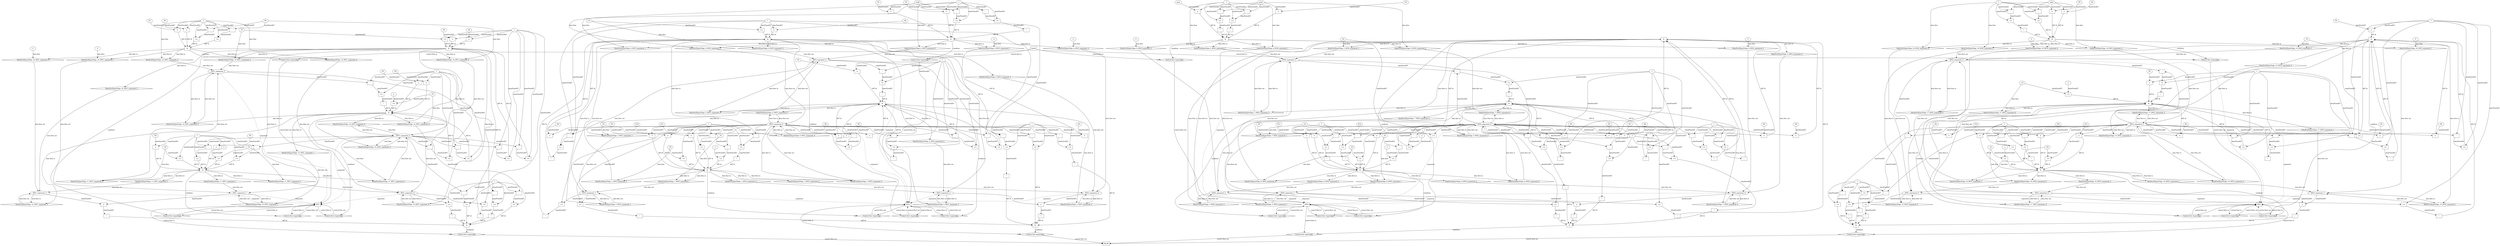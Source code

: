 digraph dag {
"INV1" [label="INV1" nodeName="INV1" class=cfn  shape="rect"];
"INV2" [label="INV2" nodeName="INV2" class=cfn  shape="rect"];
"INV3" [label="INV3" nodeName="INV3" class=cfn  shape="rect"];
"INV4" [label="INV4" nodeName="INV4" class=cfn  shape="rect"];
FALSE [label="FALSE" nodeName=FALSE class=cfn  shape="rect"];
Initial [label="Initial" nodeName=Initial class=cfn  shape="rect"];
ControlFowHyperEdge_0 [label="Control flow hyperedge" nodeName=ControlFowHyperEdge_0 class=controlFlowHyperEdge shape="diamond"];
"INV3" -> ControlFowHyperEdge_0 [label="control flow in"]
ControlFowHyperEdge_0 -> "INV3" [label="control flow out"]
ControlFowHyperEdge_1 [label="Control flow hyperedge" nodeName=ControlFowHyperEdge_1 class=controlFlowHyperEdge shape="diamond"];
"INV3" -> ControlFowHyperEdge_1 [label="control flow in"]
ControlFowHyperEdge_1 -> "INV3" [label="control flow out"]
ControlFowHyperEdge_2 [label="Control flow hyperedge" nodeName=ControlFowHyperEdge_2 class=controlFlowHyperEdge shape="diamond"];
"INV3" -> ControlFowHyperEdge_2 [label="control flow in"]
ControlFowHyperEdge_2 -> "INV3" [label="control flow out"]
ControlFowHyperEdge_3 [label="Control flow hyperedge" nodeName=ControlFowHyperEdge_3 class=controlFlowHyperEdge shape="diamond"];
"INV3" -> ControlFowHyperEdge_3 [label="control flow in"]
ControlFowHyperEdge_3 -> "FALSE" [label="control flow out"]
ControlFowHyperEdge_4 [label="Control flow hyperedge" nodeName=ControlFowHyperEdge_4 class=controlFlowHyperEdge shape="diamond"];
"Initial" -> ControlFowHyperEdge_4 [label="control flow in"]
ControlFowHyperEdge_4 -> "INV3" [label="control flow out"]
ControlFowHyperEdge_5 [label="Control flow hyperedge" nodeName=ControlFowHyperEdge_5 class=controlFlowHyperEdge shape="diamond"];
"INV4" -> ControlFowHyperEdge_5 [label="control flow in"]
ControlFowHyperEdge_5 -> "INV4" [label="control flow out"]
ControlFowHyperEdge_6 [label="Control flow hyperedge" nodeName=ControlFowHyperEdge_6 class=controlFlowHyperEdge shape="diamond"];
"INV4" -> ControlFowHyperEdge_6 [label="control flow in"]
ControlFowHyperEdge_6 -> "INV4" [label="control flow out"]
ControlFowHyperEdge_7 [label="Control flow hyperedge" nodeName=ControlFowHyperEdge_7 class=controlFlowHyperEdge shape="diamond"];
"INV4" -> ControlFowHyperEdge_7 [label="control flow in"]
ControlFowHyperEdge_7 -> "INV4" [label="control flow out"]
ControlFowHyperEdge_8 [label="Control flow hyperedge" nodeName=ControlFowHyperEdge_8 class=controlFlowHyperEdge shape="diamond"];
"INV4" -> ControlFowHyperEdge_8 [label="control flow in"]
ControlFowHyperEdge_8 -> "FALSE" [label="control flow out"]
ControlFowHyperEdge_9 [label="Control flow hyperedge" nodeName=ControlFowHyperEdge_9 class=controlFlowHyperEdge shape="diamond"];
"Initial" -> ControlFowHyperEdge_9 [label="control flow in"]
ControlFowHyperEdge_9 -> "INV4" [label="control flow out"]
ControlFowHyperEdge_10 [label="Control flow hyperedge" nodeName=ControlFowHyperEdge_10 class=controlFlowHyperEdge shape="diamond"];
"INV1" -> ControlFowHyperEdge_10 [label="control flow in"]
ControlFowHyperEdge_10 -> "INV1" [label="control flow out"]
ControlFowHyperEdge_11 [label="Control flow hyperedge" nodeName=ControlFowHyperEdge_11 class=controlFlowHyperEdge shape="diamond"];
"INV1" -> ControlFowHyperEdge_11 [label="control flow in"]
ControlFowHyperEdge_11 -> "INV1" [label="control flow out"]
ControlFowHyperEdge_12 [label="Control flow hyperedge" nodeName=ControlFowHyperEdge_12 class=controlFlowHyperEdge shape="diamond"];
"INV1" -> ControlFowHyperEdge_12 [label="control flow in"]
ControlFowHyperEdge_12 -> "INV1" [label="control flow out"]
ControlFowHyperEdge_13 [label="Control flow hyperedge" nodeName=ControlFowHyperEdge_13 class=controlFlowHyperEdge shape="diamond"];
"INV1" -> ControlFowHyperEdge_13 [label="control flow in"]
ControlFowHyperEdge_13 -> "FALSE" [label="control flow out"]
ControlFowHyperEdge_14 [label="Control flow hyperedge" nodeName=ControlFowHyperEdge_14 class=controlFlowHyperEdge shape="diamond"];
"Initial" -> ControlFowHyperEdge_14 [label="control flow in"]
ControlFowHyperEdge_14 -> "INV1" [label="control flow out"]
ControlFowHyperEdge_15 [label="Control flow hyperedge" nodeName=ControlFowHyperEdge_15 class=controlFlowHyperEdge shape="diamond"];
"INV2" -> ControlFowHyperEdge_15 [label="control flow in"]
ControlFowHyperEdge_15 -> "INV2" [label="control flow out"]
ControlFowHyperEdge_16 [label="Control flow hyperedge" nodeName=ControlFowHyperEdge_16 class=controlFlowHyperEdge shape="diamond"];
"INV2" -> ControlFowHyperEdge_16 [label="control flow in"]
ControlFowHyperEdge_16 -> "INV2" [label="control flow out"]
ControlFowHyperEdge_17 [label="Control flow hyperedge" nodeName=ControlFowHyperEdge_17 class=controlFlowHyperEdge shape="diamond"];
"INV2" -> ControlFowHyperEdge_17 [label="control flow in"]
ControlFowHyperEdge_17 -> "INV2" [label="control flow out"]
ControlFowHyperEdge_18 [label="Control flow hyperedge" nodeName=ControlFowHyperEdge_18 class=controlFlowHyperEdge shape="diamond"];
"INV2" -> ControlFowHyperEdge_18 [label="control flow in"]
ControlFowHyperEdge_18 -> "FALSE" [label="control flow out"]
ControlFowHyperEdge_19 [label="Control flow hyperedge" nodeName=ControlFowHyperEdge_19 class=controlFlowHyperEdge shape="diamond"];
"Initial" -> ControlFowHyperEdge_19 [label="control flow in"]
ControlFowHyperEdge_19 -> "INV2" [label="control flow out"]
"INV3_argument_0" [label="INV3_argument_0" nodeName=argument0 class=argument  head="INV3" shape="oval"];
"INV3_argument_0" -> "INV3"[label="argument" style="dashed"]
"INV3_argument_1" [label="INV3_argument_1" nodeName=argument1 class=argument  head="INV3" shape="oval"];
"INV3_argument_1" -> "INV3"[label="argument" style="dashed"]
"INV3_argument_2" [label="INV3_argument_2" nodeName=argument2 class=argument  head="INV3" shape="oval"];
"INV3_argument_2" -> "INV3"[label="argument" style="dashed"]
"INV3_argument_3" [label="INV3_argument_3" nodeName=argument3 class=argument  head="INV3" shape="oval"];
"INV3_argument_3" -> "INV3"[label="argument" style="dashed"]
"INV3_argument_4" [label="INV3_argument_4" nodeName=argument4 class=argument  head="INV3" shape="oval"];
"INV3_argument_4" -> "INV3"[label="argument" style="dashed"]
"INV4_argument_0" [label="INV4_argument_0" nodeName=argument0 class=argument  head="INV4" shape="oval"];
"INV4_argument_0" -> "INV4"[label="argument" style="dashed"]
"INV4_argument_1" [label="INV4_argument_1" nodeName=argument1 class=argument  head="INV4" shape="oval"];
"INV4_argument_1" -> "INV4"[label="argument" style="dashed"]
"INV4_argument_2" [label="INV4_argument_2" nodeName=argument2 class=argument  head="INV4" shape="oval"];
"INV4_argument_2" -> "INV4"[label="argument" style="dashed"]
"INV4_argument_3" [label="INV4_argument_3" nodeName=argument3 class=argument  head="INV4" shape="oval"];
"INV4_argument_3" -> "INV4"[label="argument" style="dashed"]
"INV4_argument_4" [label="INV4_argument_4" nodeName=argument4 class=argument  head="INV4" shape="oval"];
"INV4_argument_4" -> "INV4"[label="argument" style="dashed"]
"INV1_argument_0" [label="INV1_argument_0" nodeName=argument0 class=argument  head="INV1" shape="oval"];
"INV1_argument_0" -> "INV1"[label="argument" style="dashed"]
"INV1_argument_1" [label="INV1_argument_1" nodeName=argument1 class=argument  head="INV1" shape="oval"];
"INV1_argument_1" -> "INV1"[label="argument" style="dashed"]
"INV1_argument_2" [label="INV1_argument_2" nodeName=argument2 class=argument  head="INV1" shape="oval"];
"INV1_argument_2" -> "INV1"[label="argument" style="dashed"]
"INV1_argument_3" [label="INV1_argument_3" nodeName=argument3 class=argument  head="INV1" shape="oval"];
"INV1_argument_3" -> "INV1"[label="argument" style="dashed"]
"INV1_argument_4" [label="INV1_argument_4" nodeName=argument4 class=argument  head="INV1" shape="oval"];
"INV1_argument_4" -> "INV1"[label="argument" style="dashed"]
"INV2_argument_0" [label="INV2_argument_0" nodeName=argument0 class=argument  head="INV2" shape="oval"];
"INV2_argument_0" -> "INV2"[label="argument" style="dashed"]
"INV2_argument_1" [label="INV2_argument_1" nodeName=argument1 class=argument  head="INV2" shape="oval"];
"INV2_argument_1" -> "INV2"[label="argument" style="dashed"]
"INV2_argument_2" [label="INV2_argument_2" nodeName=argument2 class=argument  head="INV2" shape="oval"];
"INV2_argument_2" -> "INV2"[label="argument" style="dashed"]
"INV2_argument_3" [label="INV2_argument_3" nodeName=argument3 class=argument  head="INV2" shape="oval"];
"INV2_argument_3" -> "INV2"[label="argument" style="dashed"]
"INV2_argument_4" [label="INV2_argument_4" nodeName=argument4 class=argument  head="INV2" shape="oval"];
"INV2_argument_4" -> "INV2"[label="argument" style="dashed"]

"xxxINV3___INV3_0xxx_and" [label="&" nodeName="xxxINV3___INV3_0xxx_and" class=Operator shape="rect"];
"xxxINV3___INV3_0xxxguard2_node_0" [label="!" nodeName="xxxINV3___INV3_0xxxguard2_node_0" class=Operator shape="rect"];
"xxxINV3___INV3_0xxxguard2_node_1" [label=">=" nodeName="xxxINV3___INV3_0xxxguard2_node_1" class=Operator  shape="rect"];
"xxxINV3___INV3_0xxxguard2_node_2" [label="-" nodeName="xxxINV3___INV3_0xxxguard2_node_2" class= Operator shape="rect"];
"xxxINV3___INV3_0xxxguard2_node_1" -> "xxxINV3___INV3_0xxxguard2_node_0"[label="dataFlowAST"]
"xxxINV3___INV3_0xxxguard2_node_2" -> "xxxINV3___INV3_0xxxguard2_node_1"[label="dataFlowAST"]
"xxxINV3___INV3_0xxxguard1_node_2" -> "xxxINV3___INV3_0xxxguard2_node_1"[label="dataFlowAST"]
"xxxINV3___INV3_0xxxguard1_node_2" -> "xxxINV3___INV3_0xxxguard2_node_2"[label="dataFlowAST"]
"INV3_argument_0" -> "xxxINV3___INV3_0xxxguard2_node_2"[label="dataFlowAST"]

"xxxINV3___INV3_0xxxguard2_node_0" -> "xxxINV3___INV3_0xxx_and" [label="AST &"];
"xxxINV3___INV3_0xxxguard1_node_0" [label="=" nodeName="xxxINV3___INV3_0xxxguard1_node_0" class=Operator  shape="rect"];
"xxxINV3___INV3_0xxxguard1_node_1" [label="P6" nodeName="xxxINV3___INV3_0xxxguard1_node_1" class=Constant ];
"xxxINV3___INV3_0xxxguard1_node_2" [label="1" nodeName="xxxINV3___INV3_0xxxguard1_node_2" class=Literal ];
"xxxINV3___INV3_0xxxguard1_node_1" -> "xxxINV3___INV3_0xxxguard1_node_0"[label="dataFlowAST"]
"xxxINV3___INV3_0xxxguard1_node_2" -> "xxxINV3___INV3_0xxxguard1_node_0"[label="dataFlowAST"]

"xxxINV3___INV3_0xxxguard1_node_0" -> "xxxINV3___INV3_0xxx_and" [label="AST &"];
"xxxINV3___INV3_0xxxguard5_node_0" [label="=" nodeName="xxxINV3___INV3_0xxxguard5_node_0" class=Operator  shape="rect"];
"xxxINV3___INV3_0xxxguard5_node_1" [label="P9" nodeName="xxxINV3___INV3_0xxxguard5_node_1" class=Constant ];
"xxxINV3___INV3_0xxxguard5_node_1" -> "xxxINV3___INV3_0xxxguard5_node_0"[label="dataFlowAST"]
"INV3_argument_0" -> "xxxINV3___INV3_0xxxguard5_node_0"[label="dataFlowAST"]

"xxxINV3___INV3_0xxxguard5_node_0" -> "xxxINV3___INV3_0xxx_and" [label="AST &"];
"xxxINV3___INV3_0xxxguard6_node_0" [label=">=" nodeName="xxxINV3___INV3_0xxxguard6_node_0" class=Operator  shape="rect"];
"xxxINV3___INV3_0xxxguard6_node_1" [label="-" nodeName="xxxINV3___INV3_0xxxguard6_node_1" class= Operator shape="rect"];
"xxxINV3___INV3_0xxxguard6_node_1" -> "xxxINV3___INV3_0xxxguard6_node_0"[label="dataFlowAST"]
"xxxINV3___INV3_0xxxguard1_node_2" -> "xxxINV3___INV3_0xxxguard6_node_0"[label="dataFlowAST"]
"xxxINV3___INV3_0xxxguard1_node_2" -> "xxxINV3___INV3_0xxxguard6_node_1"[label="dataFlowAST"]
"INV3_argument_0" -> "xxxINV3___INV3_0xxxguard6_node_1"[label="dataFlowAST"]

"xxxINV3___INV3_0xxxguard6_node_0" -> "xxxINV3___INV3_0xxx_and" [label="AST &"];
"xxxINV3___INV3_0xxxguard_0_node_0" [label="=" nodeName="xxxINV3___INV3_0xxxguard_0_node_0" class=Operator  shape="rect"];
"xxxINV3___INV3_0xxxguard_0_node_1" [label="P8" nodeName="xxxINV3___INV3_0xxxguard_0_node_1" class=Constant ];
"xxxINV3___INV3_0xxxguard_0_node_1" -> "xxxINV3___INV3_0xxxguard_0_node_0"[label="dataFlowAST"]
"INV3_argument_0" -> "xxxINV3___INV3_0xxxguard_0_node_0"[label="dataFlowAST"]

"xxxINV3___INV3_0xxxguard_0_node_0" -> "xxxINV3___INV3_0xxx_and" [label="AST &"];
"xxxINV3___INV3_0xxxguard4_node_0" [label=">=" nodeName="xxxINV3___INV3_0xxxguard4_node_0" class=Operator  shape="rect"];
"xxxINV3___INV3_0xxxguard1_node_2" -> "xxxINV3___INV3_0xxxguard4_node_0"[label="dataFlowAST"]
"xxxINV3___INV3_0xxxdataFlow_0_node_0" -> "xxxINV3___INV3_0xxxguard4_node_0"[label="dataFlowAST"]

"xxxINV3___INV3_0xxxguard4_node_0" -> "xxxINV3___INV3_0xxx_and" [label="AST &"];
"xxxINV3___INV3_0xxxguard3_node_0" [label="!" nodeName="xxxINV3___INV3_0xxxguard3_node_0" class=Operator shape="rect"];
"xxxINV3___INV3_0xxxguard3_node_1" [label=">=" nodeName="xxxINV3___INV3_0xxxguard3_node_1" class=Operator  shape="rect"];
"xxxINV3___INV3_0xxxguard3_node_1" -> "xxxINV3___INV3_0xxxguard3_node_0"[label="dataFlowAST"]
"INV3_argument_0" -> "xxxINV3___INV3_0xxxguard3_node_1"[label="dataFlowAST"]
"INV3_argument_1" -> "xxxINV3___INV3_0xxxguard3_node_1"[label="dataFlowAST"]

"xxxINV3___INV3_0xxxguard3_node_0" -> "xxxINV3___INV3_0xxx_and" [label="AST &"];
"xxxINV3___INV3_0xxx_and" -> "ControlFowHyperEdge_0" [label="condition"];
"xxxINV3___INV3_0xxxdataFlow_0_node_0" [label="_P1" nodeName="xxxINV3___INV3_0xxxdataFlow_0_node_0" class=Constant ];

"xxxINV3___INV3_0xxxdataFlow_0_node_0" -> "DataFowHyperEdge_0_INV3_argument_3" [label="data flow"];
"xxxINV3___INV3_1xxx_and" [label="&" nodeName="xxxINV3___INV3_1xxx_and" class=Operator shape="rect"];
"xxxINV3___INV3_1xxxguard3_node_0" [label=">=" nodeName="xxxINV3___INV3_1xxxguard3_node_0" class=Operator  shape="rect"];
"xxxINV3___INV3_1xxxguard3_node_1" [label="-" nodeName="xxxINV3___INV3_1xxxguard3_node_1" class= Operator shape="rect"];
"xxxINV3___INV3_1xxxguard3_node_4" [label="-1" nodeName="xxxINV3___INV3_1xxxguard3_node_4" class=Literal ];
"xxxINV3___INV3_1xxxguard3_node_1" -> "xxxINV3___INV3_1xxxguard3_node_0"[label="dataFlowAST"]
"xxxINV3___INV3_1xxxguard3_node_4" -> "xxxINV3___INV3_1xxxguard3_node_0"[label="dataFlowAST"]
"INV3_argument_0" -> "xxxINV3___INV3_1xxxguard3_node_1"[label="dataFlowAST"]
"xxxINV3___INV3_1xxxdataFlow_0_node_0" -> "xxxINV3___INV3_1xxxguard3_node_1"[label="dataFlowAST"]

"xxxINV3___INV3_1xxxguard3_node_0" -> "xxxINV3___INV3_1xxx_and" [label="AST &"];
"xxxINV3___INV3_1xxxguard4_node_0" [label=">=" nodeName="xxxINV3___INV3_1xxxguard4_node_0" class=Operator  shape="rect"];
"xxxINV3___INV3_1xxxguard1_node_2" -> "xxxINV3___INV3_1xxxguard4_node_0"[label="dataFlowAST"]
"xxxINV3___INV3_1xxxdataFlow1_node_0" -> "xxxINV3___INV3_1xxxguard4_node_0"[label="dataFlowAST"]

"xxxINV3___INV3_1xxxguard4_node_0" -> "xxxINV3___INV3_1xxx_and" [label="AST &"];
"xxxINV3___INV3_1xxxguard6_node_0" [label=">=" nodeName="xxxINV3___INV3_1xxxguard6_node_0" class=Operator  shape="rect"];
"xxxINV3___INV3_1xxxguard6_node_1" [label="-" nodeName="xxxINV3___INV3_1xxxguard6_node_1" class= Operator shape="rect"];
"xxxINV3___INV3_1xxxguard6_node_1" -> "xxxINV3___INV3_1xxxguard6_node_0"[label="dataFlowAST"]
"xxxINV3___INV3_1xxxguard1_node_2" -> "xxxINV3___INV3_1xxxguard6_node_0"[label="dataFlowAST"]
"xxxINV3___INV3_1xxxguard1_node_2" -> "xxxINV3___INV3_1xxxguard6_node_1"[label="dataFlowAST"]
"INV3_argument_0" -> "xxxINV3___INV3_1xxxguard6_node_1"[label="dataFlowAST"]

"xxxINV3___INV3_1xxxguard6_node_0" -> "xxxINV3___INV3_1xxx_and" [label="AST &"];
"xxxINV3___INV3_1xxxguard1_node_0" [label="=" nodeName="xxxINV3___INV3_1xxxguard1_node_0" class=Operator  shape="rect"];
"xxxINV3___INV3_1xxxguard1_node_1" [label="P9" nodeName="xxxINV3___INV3_1xxxguard1_node_1" class=Constant ];
"xxxINV3___INV3_1xxxguard1_node_2" [label="1" nodeName="xxxINV3___INV3_1xxxguard1_node_2" class=Literal ];
"xxxINV3___INV3_1xxxguard1_node_1" -> "xxxINV3___INV3_1xxxguard1_node_0"[label="dataFlowAST"]
"xxxINV3___INV3_1xxxguard1_node_2" -> "xxxINV3___INV3_1xxxguard1_node_0"[label="dataFlowAST"]

"xxxINV3___INV3_1xxxguard1_node_0" -> "xxxINV3___INV3_1xxx_and" [label="AST &"];
"xxxINV3___INV3_1xxxguard_0_node_0" [label="=" nodeName="xxxINV3___INV3_1xxxguard_0_node_0" class=Operator  shape="rect"];
"xxxINV3___INV3_1xxxguard_0_node_1" [label="P10" nodeName="xxxINV3___INV3_1xxxguard_0_node_1" class=Constant ];
"xxxINV3___INV3_1xxxguard_0_node_1" -> "xxxINV3___INV3_1xxxguard_0_node_0"[label="dataFlowAST"]
"INV3_argument_0" -> "xxxINV3___INV3_1xxxguard_0_node_0"[label="dataFlowAST"]

"xxxINV3___INV3_1xxxguard_0_node_0" -> "xxxINV3___INV3_1xxx_and" [label="AST &"];
"xxxINV3___INV3_1xxxguard2_node_0" [label="!" nodeName="xxxINV3___INV3_1xxxguard2_node_0" class=Operator shape="rect"];
"xxxINV3___INV3_1xxxguard2_node_1" [label=">=" nodeName="xxxINV3___INV3_1xxxguard2_node_1" class=Operator  shape="rect"];
"xxxINV3___INV3_1xxxguard2_node_2" [label="-" nodeName="xxxINV3___INV3_1xxxguard2_node_2" class= Operator shape="rect"];
"xxxINV3___INV3_1xxxguard2_node_1" -> "xxxINV3___INV3_1xxxguard2_node_0"[label="dataFlowAST"]
"xxxINV3___INV3_1xxxguard2_node_2" -> "xxxINV3___INV3_1xxxguard2_node_1"[label="dataFlowAST"]
"xxxINV3___INV3_1xxxguard1_node_2" -> "xxxINV3___INV3_1xxxguard2_node_1"[label="dataFlowAST"]
"xxxINV3___INV3_1xxxguard1_node_2" -> "xxxINV3___INV3_1xxxguard2_node_2"[label="dataFlowAST"]
"INV3_argument_0" -> "xxxINV3___INV3_1xxxguard2_node_2"[label="dataFlowAST"]

"xxxINV3___INV3_1xxxguard2_node_0" -> "xxxINV3___INV3_1xxx_and" [label="AST &"];
"xxxINV3___INV3_1xxxguard5_node_0" [label="=" nodeName="xxxINV3___INV3_1xxxguard5_node_0" class=Operator  shape="rect"];
"xxxINV3___INV3_1xxxguard5_node_1" [label="P11" nodeName="xxxINV3___INV3_1xxxguard5_node_1" class=Constant ];
"xxxINV3___INV3_1xxxguard5_node_1" -> "xxxINV3___INV3_1xxxguard5_node_0"[label="dataFlowAST"]
"INV3_argument_0" -> "xxxINV3___INV3_1xxxguard5_node_0"[label="dataFlowAST"]

"xxxINV3___INV3_1xxxguard5_node_0" -> "xxxINV3___INV3_1xxx_and" [label="AST &"];
"xxxINV3___INV3_1xxx_and" -> "ControlFowHyperEdge_1" [label="condition"];
"xxxINV3___INV3_1xxxdataFlow_0_node_0" [label="_P1" nodeName="xxxINV3___INV3_1xxxdataFlow_0_node_0" class=Constant ];

"xxxINV3___INV3_1xxxdataFlow_0_node_0" -> "DataFowHyperEdge_1_INV3_argument_1" [label="data flow"];
"xxxINV3___INV3_1xxxdataFlow1_node_0" [label="_P5" nodeName="xxxINV3___INV3_1xxxdataFlow1_node_0" class=Constant ];

"xxxINV3___INV3_1xxxdataFlow1_node_0" -> "DataFowHyperEdge_1_INV3_argument_3" [label="data flow"];
"xxxINV3___INV3_2xxx_and" [label="&" nodeName="xxxINV3___INV3_2xxx_and" class=Operator shape="rect"];
"xxxINV3___INV3_2xxxguard4_node_0" [label="!" nodeName="xxxINV3___INV3_2xxxguard4_node_0" class=Operator shape="rect"];
"xxxINV3___INV3_2xxxguard4_node_1" [label=">=" nodeName="xxxINV3___INV3_2xxxguard4_node_1" class=Operator  shape="rect"];
"xxxINV3___INV3_2xxxguard4_node_2" [label="-" nodeName="xxxINV3___INV3_2xxxguard4_node_2" class= Operator shape="rect"];
"xxxINV3___INV3_2xxxguard4_node_1" -> "xxxINV3___INV3_2xxxguard4_node_0"[label="dataFlowAST"]
"xxxINV3___INV3_2xxxguard4_node_2" -> "xxxINV3___INV3_2xxxguard4_node_1"[label="dataFlowAST"]
"xxxINV3___INV3_2xxxguard1_node_2" -> "xxxINV3___INV3_2xxxguard4_node_1"[label="dataFlowAST"]
"xxxINV3___INV3_2xxxguard1_node_2" -> "xxxINV3___INV3_2xxxguard4_node_2"[label="dataFlowAST"]
"INV3_argument_3" -> "xxxINV3___INV3_2xxxguard4_node_2"[label="dataFlowAST"]

"xxxINV3___INV3_2xxxguard4_node_0" -> "xxxINV3___INV3_2xxx_and" [label="AST &"];
"xxxINV3___INV3_2xxxguard5_node_0" [label="=" nodeName="xxxINV3___INV3_2xxxguard5_node_0" class=Operator  shape="rect"];
"xxxINV3___INV3_2xxxguard5_node_1" [label="P9" nodeName="xxxINV3___INV3_2xxxguard5_node_1" class=Constant ];
"xxxINV3___INV3_2xxxguard5_node_1" -> "xxxINV3___INV3_2xxxguard5_node_0"[label="dataFlowAST"]
"INV3_argument_0" -> "xxxINV3___INV3_2xxxguard5_node_0"[label="dataFlowAST"]

"xxxINV3___INV3_2xxxguard5_node_0" -> "xxxINV3___INV3_2xxx_and" [label="AST &"];
"xxxINV3___INV3_2xxxguard1_node_0" [label="=" nodeName="xxxINV3___INV3_2xxxguard1_node_0" class=Operator  shape="rect"];
"xxxINV3___INV3_2xxxguard1_node_1" [label="P5" nodeName="xxxINV3___INV3_2xxxguard1_node_1" class=Constant ];
"xxxINV3___INV3_2xxxguard1_node_2" [label="1" nodeName="xxxINV3___INV3_2xxxguard1_node_2" class=Literal ];
"xxxINV3___INV3_2xxxguard1_node_1" -> "xxxINV3___INV3_2xxxguard1_node_0"[label="dataFlowAST"]
"xxxINV3___INV3_2xxxguard1_node_2" -> "xxxINV3___INV3_2xxxguard1_node_0"[label="dataFlowAST"]

"xxxINV3___INV3_2xxxguard1_node_0" -> "xxxINV3___INV3_2xxx_and" [label="AST &"];
"xxxINV3___INV3_2xxxguard3_node_0" [label=">=" nodeName="xxxINV3___INV3_2xxxguard3_node_0" class=Operator  shape="rect"];
"xxxINV3___INV3_2xxxguard3_node_1" [label="-" nodeName="xxxINV3___INV3_2xxxguard3_node_1" class= Operator shape="rect"];
"xxxINV3___INV3_2xxxguard3_node_4" [label="-1" nodeName="xxxINV3___INV3_2xxxguard3_node_4" class=Literal ];
"xxxINV3___INV3_2xxxguard3_node_1" -> "xxxINV3___INV3_2xxxguard3_node_0"[label="dataFlowAST"]
"xxxINV3___INV3_2xxxguard3_node_4" -> "xxxINV3___INV3_2xxxguard3_node_0"[label="dataFlowAST"]
"INV3_argument_0" -> "xxxINV3___INV3_2xxxguard3_node_1"[label="dataFlowAST"]
"xxxINV3___INV3_2xxxdataFlow_0_node_0" -> "xxxINV3___INV3_2xxxguard3_node_1"[label="dataFlowAST"]

"xxxINV3___INV3_2xxxguard3_node_0" -> "xxxINV3___INV3_2xxx_and" [label="AST &"];
"xxxINV3___INV3_2xxxguard2_node_0" [label="!" nodeName="xxxINV3___INV3_2xxxguard2_node_0" class=Operator shape="rect"];
"xxxINV3___INV3_2xxxguard2_node_1" [label=">=" nodeName="xxxINV3___INV3_2xxxguard2_node_1" class=Operator  shape="rect"];
"xxxINV3___INV3_2xxxguard2_node_2" [label="-" nodeName="xxxINV3___INV3_2xxxguard2_node_2" class= Operator shape="rect"];
"xxxINV3___INV3_2xxxguard2_node_1" -> "xxxINV3___INV3_2xxxguard2_node_0"[label="dataFlowAST"]
"xxxINV3___INV3_2xxxguard2_node_2" -> "xxxINV3___INV3_2xxxguard2_node_1"[label="dataFlowAST"]
"xxxINV3___INV3_2xxxguard1_node_2" -> "xxxINV3___INV3_2xxxguard2_node_1"[label="dataFlowAST"]
"xxxINV3___INV3_2xxxguard1_node_2" -> "xxxINV3___INV3_2xxxguard2_node_2"[label="dataFlowAST"]
"INV3_argument_0" -> "xxxINV3___INV3_2xxxguard2_node_2"[label="dataFlowAST"]

"xxxINV3___INV3_2xxxguard2_node_0" -> "xxxINV3___INV3_2xxx_and" [label="AST &"];
"xxxINV3___INV3_2xxxguard6_node_0" [label=">=" nodeName="xxxINV3___INV3_2xxxguard6_node_0" class=Operator  shape="rect"];
"xxxINV3___INV3_2xxxguard6_node_1" [label="-" nodeName="xxxINV3___INV3_2xxxguard6_node_1" class= Operator shape="rect"];
"xxxINV3___INV3_2xxxguard6_node_1" -> "xxxINV3___INV3_2xxxguard6_node_0"[label="dataFlowAST"]
"xxxINV3___INV3_2xxxguard1_node_2" -> "xxxINV3___INV3_2xxxguard6_node_0"[label="dataFlowAST"]
"xxxINV3___INV3_2xxxguard1_node_2" -> "xxxINV3___INV3_2xxxguard6_node_1"[label="dataFlowAST"]
"INV3_argument_0" -> "xxxINV3___INV3_2xxxguard6_node_1"[label="dataFlowAST"]

"xxxINV3___INV3_2xxxguard6_node_0" -> "xxxINV3___INV3_2xxx_and" [label="AST &"];
"xxxINV3___INV3_2xxxguard_0_node_0" [label="=" nodeName="xxxINV3___INV3_2xxxguard_0_node_0" class=Operator  shape="rect"];
"xxxINV3___INV3_2xxxguard_0_node_1" [label="P8" nodeName="xxxINV3___INV3_2xxxguard_0_node_1" class=Constant ];
"xxxINV3___INV3_2xxxguard_0_node_1" -> "xxxINV3___INV3_2xxxguard_0_node_0"[label="dataFlowAST"]
"INV3_argument_0" -> "xxxINV3___INV3_2xxxguard_0_node_0"[label="dataFlowAST"]

"xxxINV3___INV3_2xxxguard_0_node_0" -> "xxxINV3___INV3_2xxx_and" [label="AST &"];
"xxxINV3___INV3_2xxx_and" -> "ControlFowHyperEdge_2" [label="condition"];
"xxxINV3___INV3_2xxxdataFlow_0_node_0" [label="_P1" nodeName="xxxINV3___INV3_2xxxdataFlow_0_node_0" class=Constant ];

"xxxINV3___INV3_2xxxdataFlow_0_node_0" -> "DataFowHyperEdge_2_INV3_argument_1" [label="data flow"];
"xxxFALSE___INV3_3xxx_and" [label="&" nodeName="xxxFALSE___INV3_3xxx_and" class=Operator shape="rect"];
"xxxFALSE___INV3_3xxxguard1_node_0" [label=">=" nodeName="xxxFALSE___INV3_3xxxguard1_node_0" class=Operator  shape="rect"];
"xxxFALSE___INV3_3xxxguard1_node_1" [label="-" nodeName="xxxFALSE___INV3_3xxxguard1_node_1" class= Operator shape="rect"];
"xxxFALSE___INV3_3xxxguard1_node_1" -> "xxxFALSE___INV3_3xxxguard1_node_0"[label="dataFlowAST"]
"xxxFALSE___INV3_3xxxguard_0_node_3" -> "xxxFALSE___INV3_3xxxguard1_node_0"[label="dataFlowAST"]
"xxxFALSE___INV3_3xxxguard_0_node_3" -> "xxxFALSE___INV3_3xxxguard1_node_1"[label="dataFlowAST"]
"INV3_argument_0" -> "xxxFALSE___INV3_3xxxguard1_node_1"[label="dataFlowAST"]

"xxxFALSE___INV3_3xxxguard1_node_0" -> "xxxFALSE___INV3_3xxx_and" [label="AST &"];
"xxxFALSE___INV3_3xxxguard3_node_0" [label="!" nodeName="xxxFALSE___INV3_3xxxguard3_node_0" class=Operator shape="rect"];
"xxxFALSE___INV3_3xxxguard3_node_1" [label=">=" nodeName="xxxFALSE___INV3_3xxxguard3_node_1" class=Operator  shape="rect"];
"xxxFALSE___INV3_3xxxguard3_node_1" -> "xxxFALSE___INV3_3xxxguard3_node_0"[label="dataFlowAST"]
"INV3_argument_0" -> "xxxFALSE___INV3_3xxxguard3_node_1"[label="dataFlowAST"]
"INV3_argument_1" -> "xxxFALSE___INV3_3xxxguard3_node_1"[label="dataFlowAST"]

"xxxFALSE___INV3_3xxxguard3_node_0" -> "xxxFALSE___INV3_3xxx_and" [label="AST &"];
"xxxFALSE___INV3_3xxxguard2_node_0" [label="!" nodeName="xxxFALSE___INV3_3xxxguard2_node_0" class=Operator shape="rect"];
"xxxFALSE___INV3_3xxxguard2_node_1" [label="=" nodeName="xxxFALSE___INV3_3xxxguard2_node_1" class=Operator  shape="rect"];
"xxxFALSE___INV3_3xxxguard2_node_1" -> "xxxFALSE___INV3_3xxxguard2_node_0"[label="dataFlowAST"]
"INV3_argument_2" -> "xxxFALSE___INV3_3xxxguard2_node_1"[label="dataFlowAST"]
"INV3_argument_4" -> "xxxFALSE___INV3_3xxxguard2_node_1"[label="dataFlowAST"]

"xxxFALSE___INV3_3xxxguard2_node_0" -> "xxxFALSE___INV3_3xxx_and" [label="AST &"];
"xxxFALSE___INV3_3xxxguard_0_node_0" [label="!" nodeName="xxxFALSE___INV3_3xxxguard_0_node_0" class=Operator shape="rect"];
"xxxFALSE___INV3_3xxxguard_0_node_1" [label=">=" nodeName="xxxFALSE___INV3_3xxxguard_0_node_1" class=Operator  shape="rect"];
"xxxFALSE___INV3_3xxxguard_0_node_2" [label="-" nodeName="xxxFALSE___INV3_3xxxguard_0_node_2" class= Operator shape="rect"];
"xxxFALSE___INV3_3xxxguard_0_node_3" [label="1" nodeName="xxxFALSE___INV3_3xxxguard_0_node_3" class=Literal ];
"xxxFALSE___INV3_3xxxguard_0_node_1" -> "xxxFALSE___INV3_3xxxguard_0_node_0"[label="dataFlowAST"]
"xxxFALSE___INV3_3xxxguard_0_node_2" -> "xxxFALSE___INV3_3xxxguard_0_node_1"[label="dataFlowAST"]
"xxxFALSE___INV3_3xxxguard_0_node_3" -> "xxxFALSE___INV3_3xxxguard_0_node_1"[label="dataFlowAST"]
"xxxFALSE___INV3_3xxxguard_0_node_3" -> "xxxFALSE___INV3_3xxxguard_0_node_2"[label="dataFlowAST"]
"INV3_argument_0" -> "xxxFALSE___INV3_3xxxguard_0_node_2"[label="dataFlowAST"]

"xxxFALSE___INV3_3xxxguard_0_node_0" -> "xxxFALSE___INV3_3xxx_and" [label="AST &"];
"xxxFALSE___INV3_3xxxguard4_node_0" [label="!" nodeName="xxxFALSE___INV3_3xxxguard4_node_0" class=Operator shape="rect"];
"xxxFALSE___INV3_3xxxguard4_node_1" [label=">=" nodeName="xxxFALSE___INV3_3xxxguard4_node_1" class=Operator  shape="rect"];
"xxxFALSE___INV3_3xxxguard4_node_2" [label="-" nodeName="xxxFALSE___INV3_3xxxguard4_node_2" class= Operator shape="rect"];
"xxxFALSE___INV3_3xxxguard4_node_1" -> "xxxFALSE___INV3_3xxxguard4_node_0"[label="dataFlowAST"]
"xxxFALSE___INV3_3xxxguard4_node_2" -> "xxxFALSE___INV3_3xxxguard4_node_1"[label="dataFlowAST"]
"xxxFALSE___INV3_3xxxguard_0_node_3" -> "xxxFALSE___INV3_3xxxguard4_node_1"[label="dataFlowAST"]
"xxxFALSE___INV3_3xxxguard_0_node_3" -> "xxxFALSE___INV3_3xxxguard4_node_2"[label="dataFlowAST"]
"INV3_argument_3" -> "xxxFALSE___INV3_3xxxguard4_node_2"[label="dataFlowAST"]

"xxxFALSE___INV3_3xxxguard4_node_0" -> "xxxFALSE___INV3_3xxx_and" [label="AST &"];
"xxxFALSE___INV3_3xxx_and" -> "ControlFowHyperEdge_3" [label="condition"];
"xxxINV3___Initial_4xxx_and" [label="&" nodeName="xxxINV3___Initial_4xxx_and" class=Operator shape="rect"];
"xxxINV3___Initial_4xxxguard_0_node_0" [label=">=" nodeName="xxxINV3___Initial_4xxxguard_0_node_0" class=Operator  shape="rect"];
"xxxINV3___Initial_4xxxguard_0_node_1" [label="-" nodeName="xxxINV3___Initial_4xxxguard_0_node_1" class= Operator shape="rect"];
"xxxINV3___Initial_4xxxguard_0_node_1" -> "xxxINV3___Initial_4xxxguard_0_node_0"[label="dataFlowAST"]
"xxxINV3___Initial_4xxxdataFlow2_node_0" -> "xxxINV3___Initial_4xxxguard_0_node_0"[label="dataFlowAST"]
"xxxINV3___Initial_4xxxdataFlow2_node_0" -> "xxxINV3___Initial_4xxxguard_0_node_1"[label="dataFlowAST"]
"xxxINV3___Initial_4xxxdataFlow1_node_0" -> "xxxINV3___Initial_4xxxguard_0_node_1"[label="dataFlowAST"]

"xxxINV3___Initial_4xxxguard_0_node_0" -> "xxxINV3___Initial_4xxx_and" [label="AST &"];
"xxxINV3___Initial_4xxxguard1_node_0" [label="!" nodeName="xxxINV3___Initial_4xxxguard1_node_0" class=Operator shape="rect"];
"xxxINV3___Initial_4xxxguard1_node_1" [label=">=" nodeName="xxxINV3___Initial_4xxxguard1_node_1" class=Operator  shape="rect"];
"xxxINV3___Initial_4xxxguard1_node_2" [label="-" nodeName="xxxINV3___Initial_4xxxguard1_node_2" class= Operator shape="rect"];
"xxxINV3___Initial_4xxxguard1_node_1" -> "xxxINV3___Initial_4xxxguard1_node_0"[label="dataFlowAST"]
"xxxINV3___Initial_4xxxguard1_node_2" -> "xxxINV3___Initial_4xxxguard1_node_1"[label="dataFlowAST"]
"xxxINV3___Initial_4xxxdataFlow2_node_0" -> "xxxINV3___Initial_4xxxguard1_node_1"[label="dataFlowAST"]
"xxxINV3___Initial_4xxxdataFlow2_node_0" -> "xxxINV3___Initial_4xxxguard1_node_2"[label="dataFlowAST"]
"xxxINV3___Initial_4xxxdataFlow1_node_0" -> "xxxINV3___Initial_4xxxguard1_node_2"[label="dataFlowAST"]

"xxxINV3___Initial_4xxxguard1_node_0" -> "xxxINV3___Initial_4xxx_and" [label="AST &"];
"xxxINV3___Initial_4xxxguard2_node_0" [label="=" nodeName="xxxINV3___Initial_4xxxguard2_node_0" class=Operator  shape="rect"];
"xxxINV3___Initial_4xxxguard2_node_2" [label="P2" nodeName="xxxINV3___Initial_4xxxguard2_node_2" class=Constant ];
"xxxINV3___Initial_4xxxdataFlow2_node_0" -> "xxxINV3___Initial_4xxxguard2_node_0"[label="dataFlowAST"]
"xxxINV3___Initial_4xxxguard2_node_2" -> "xxxINV3___Initial_4xxxguard2_node_0"[label="dataFlowAST"]

"xxxINV3___Initial_4xxxguard2_node_0" -> "xxxINV3___Initial_4xxx_and" [label="AST &"];
"xxxINV3___Initial_4xxxguard3_node_0" [label="=" nodeName="xxxINV3___Initial_4xxxguard3_node_0" class=Operator  shape="rect"];
"xxxINV3___Initial_4xxxguard3_node_1" [label="P5" nodeName="xxxINV3___Initial_4xxxguard3_node_1" class=Constant ];
"xxxINV3___Initial_4xxxguard3_node_1" -> "xxxINV3___Initial_4xxxguard3_node_0"[label="dataFlowAST"]
"xxxINV3___Initial_4xxxdataFlow1_node_0" -> "xxxINV3___Initial_4xxxguard3_node_0"[label="dataFlowAST"]

"xxxINV3___Initial_4xxxguard3_node_0" -> "xxxINV3___Initial_4xxx_and" [label="AST &"];
"xxxINV3___Initial_4xxx_and" -> "ControlFowHyperEdge_4" [label="condition"];
"xxxINV3___Initial_4xxxdataFlow_0_node_0" [label="2" nodeName="xxxINV3___Initial_4xxxdataFlow_0_node_0" class=Literal ];

"xxxINV3___Initial_4xxxdataFlow_0_node_0" -> "DataFowHyperEdge_4_INV3_argument_4" [label="data flow"];
"xxxINV3___Initial_4xxxdataFlow1_node_0" [label="arg0" nodeName="xxxINV3___Initial_4xxxdataFlow1_node_0" class=Constant ];

"xxxINV3___Initial_4xxxdataFlow1_node_0" -> "DataFowHyperEdge_4_INV3_argument_0" [label="data flow"];
"xxxINV3___Initial_4xxxdataFlow2_node_0" [label="1" nodeName="xxxINV3___Initial_4xxxdataFlow2_node_0" class=Literal ];

"xxxINV3___Initial_4xxxdataFlow2_node_0" -> "DataFowHyperEdge_4_INV3_argument_3" [label="data flow"];
"xxxINV3___Initial_4xxxdataFlow3_node_0" [label="0" nodeName="xxxINV3___Initial_4xxxdataFlow3_node_0" class=Literal ];

"xxxINV3___Initial_4xxxdataFlow3_node_0" -> "DataFowHyperEdge_4_INV3_argument_2" [label="data flow"];

"xxxINV3___Initial_4xxxdataFlow2_node_0" -> "DataFowHyperEdge_4_INV3_argument_1" [label="data flow"];
"xxxINV4___INV4_5xxx_and" [label="&" nodeName="xxxINV4___INV4_5xxx_and" class=Operator shape="rect"];
"xxxINV4___INV4_5xxxguard2_node_0" [label="!" nodeName="xxxINV4___INV4_5xxxguard2_node_0" class=Operator shape="rect"];
"xxxINV4___INV4_5xxxguard2_node_1" [label=">=" nodeName="xxxINV4___INV4_5xxxguard2_node_1" class=Operator  shape="rect"];
"xxxINV4___INV4_5xxxguard2_node_2" [label="-" nodeName="xxxINV4___INV4_5xxxguard2_node_2" class= Operator shape="rect"];
"xxxINV4___INV4_5xxxguard2_node_3" [label="1" nodeName="xxxINV4___INV4_5xxxguard2_node_3" class=Literal ];
"xxxINV4___INV4_5xxxguard2_node_1" -> "xxxINV4___INV4_5xxxguard2_node_0"[label="dataFlowAST"]
"xxxINV4___INV4_5xxxguard2_node_2" -> "xxxINV4___INV4_5xxxguard2_node_1"[label="dataFlowAST"]
"xxxINV4___INV4_5xxxguard2_node_3" -> "xxxINV4___INV4_5xxxguard2_node_1"[label="dataFlowAST"]
"xxxINV4___INV4_5xxxguard2_node_3" -> "xxxINV4___INV4_5xxxguard2_node_2"[label="dataFlowAST"]
"INV4_argument_0" -> "xxxINV4___INV4_5xxxguard2_node_2"[label="dataFlowAST"]

"xxxINV4___INV4_5xxxguard2_node_0" -> "xxxINV4___INV4_5xxx_and" [label="AST &"];
"xxxINV4___INV4_5xxxguard3_node_0" [label="!" nodeName="xxxINV4___INV4_5xxxguard3_node_0" class=Operator shape="rect"];
"xxxINV4___INV4_5xxxguard3_node_1" [label=">=" nodeName="xxxINV4___INV4_5xxxguard3_node_1" class=Operator  shape="rect"];
"xxxINV4___INV4_5xxxguard3_node_1" -> "xxxINV4___INV4_5xxxguard3_node_0"[label="dataFlowAST"]
"INV4_argument_0" -> "xxxINV4___INV4_5xxxguard3_node_1"[label="dataFlowAST"]
"INV4_argument_1" -> "xxxINV4___INV4_5xxxguard3_node_1"[label="dataFlowAST"]

"xxxINV4___INV4_5xxxguard3_node_0" -> "xxxINV4___INV4_5xxx_and" [label="AST &"];
"xxxINV4___INV4_5xxxguard4_node_0" [label=">=" nodeName="xxxINV4___INV4_5xxxguard4_node_0" class=Operator  shape="rect"];
"INV4_argument_0" -> "xxxINV4___INV4_5xxxguard4_node_0"[label="dataFlowAST"]
"xxxINV4___INV4_5xxxdataFlow_0_node_0" -> "xxxINV4___INV4_5xxxguard4_node_0"[label="dataFlowAST"]

"xxxINV4___INV4_5xxxguard4_node_0" -> "xxxINV4___INV4_5xxx_and" [label="AST &"];
"xxxINV4___INV4_5xxxguard6_node_0" [label="!" nodeName="xxxINV4___INV4_5xxxguard6_node_0" class=Operator shape="rect"];
"xxxINV4___INV4_5xxxguard6_node_1" [label=">=" nodeName="xxxINV4___INV4_5xxxguard6_node_1" class=Operator  shape="rect"];
"xxxINV4___INV4_5xxxguard6_node_2" [label="-" nodeName="xxxINV4___INV4_5xxxguard6_node_2" class= Operator shape="rect"];
"xxxINV4___INV4_5xxxguard6_node_1" -> "xxxINV4___INV4_5xxxguard6_node_0"[label="dataFlowAST"]
"xxxINV4___INV4_5xxxguard6_node_2" -> "xxxINV4___INV4_5xxxguard6_node_1"[label="dataFlowAST"]
"xxxINV4___INV4_5xxxguard2_node_3" -> "xxxINV4___INV4_5xxxguard6_node_1"[label="dataFlowAST"]
"xxxINV4___INV4_5xxxguard2_node_3" -> "xxxINV4___INV4_5xxxguard6_node_2"[label="dataFlowAST"]
"INV4_argument_0" -> "xxxINV4___INV4_5xxxguard6_node_2"[label="dataFlowAST"]

"xxxINV4___INV4_5xxxguard6_node_0" -> "xxxINV4___INV4_5xxx_and" [label="AST &"];
"xxxINV4___INV4_5xxxguard5_node_0" [label="=" nodeName="xxxINV4___INV4_5xxxguard5_node_0" class=Operator  shape="rect"];
"xxxINV4___INV4_5xxxguard5_node_1" [label="P9" nodeName="xxxINV4___INV4_5xxxguard5_node_1" class=Constant ];
"xxxINV4___INV4_5xxxguard5_node_1" -> "xxxINV4___INV4_5xxxguard5_node_0"[label="dataFlowAST"]
"INV4_argument_0" -> "xxxINV4___INV4_5xxxguard5_node_0"[label="dataFlowAST"]

"xxxINV4___INV4_5xxxguard5_node_0" -> "xxxINV4___INV4_5xxx_and" [label="AST &"];
"xxxINV4___INV4_5xxxguard1_node_0" [label="=" nodeName="xxxINV4___INV4_5xxxguard1_node_0" class=Operator  shape="rect"];
"xxxINV4___INV4_5xxxguard1_node_1" [label="P6" nodeName="xxxINV4___INV4_5xxxguard1_node_1" class=Constant ];
"xxxINV4___INV4_5xxxguard1_node_1" -> "xxxINV4___INV4_5xxxguard1_node_0"[label="dataFlowAST"]
"INV4_argument_0" -> "xxxINV4___INV4_5xxxguard1_node_0"[label="dataFlowAST"]

"xxxINV4___INV4_5xxxguard1_node_0" -> "xxxINV4___INV4_5xxx_and" [label="AST &"];
"xxxINV4___INV4_5xxxguard_0_node_0" [label="=" nodeName="xxxINV4___INV4_5xxxguard_0_node_0" class=Operator  shape="rect"];
"xxxINV4___INV4_5xxxguard_0_node_1" [label="P8" nodeName="xxxINV4___INV4_5xxxguard_0_node_1" class=Constant ];
"xxxINV4___INV4_5xxxguard_0_node_1" -> "xxxINV4___INV4_5xxxguard_0_node_0"[label="dataFlowAST"]
"INV4_argument_0" -> "xxxINV4___INV4_5xxxguard_0_node_0"[label="dataFlowAST"]

"xxxINV4___INV4_5xxxguard_0_node_0" -> "xxxINV4___INV4_5xxx_and" [label="AST &"];
"xxxINV4___INV4_5xxx_and" -> "ControlFowHyperEdge_5" [label="condition"];
"xxxINV4___INV4_5xxxdataFlow_0_node_0" [label="_P1" nodeName="xxxINV4___INV4_5xxxdataFlow_0_node_0" class=Constant ];

"xxxINV4___INV4_5xxxdataFlow_0_node_0" -> "DataFowHyperEdge_5_INV4_argument_3" [label="data flow"];
"xxxINV4___INV4_6xxx_and" [label="&" nodeName="xxxINV4___INV4_6xxx_and" class=Operator shape="rect"];
"xxxINV4___INV4_6xxxguard2_node_0" [label="!" nodeName="xxxINV4___INV4_6xxxguard2_node_0" class=Operator shape="rect"];
"xxxINV4___INV4_6xxxguard2_node_1" [label=">=" nodeName="xxxINV4___INV4_6xxxguard2_node_1" class=Operator  shape="rect"];
"xxxINV4___INV4_6xxxguard2_node_2" [label="-" nodeName="xxxINV4___INV4_6xxxguard2_node_2" class= Operator shape="rect"];
"xxxINV4___INV4_6xxxguard2_node_3" [label="1" nodeName="xxxINV4___INV4_6xxxguard2_node_3" class=Literal ];
"xxxINV4___INV4_6xxxguard2_node_1" -> "xxxINV4___INV4_6xxxguard2_node_0"[label="dataFlowAST"]
"xxxINV4___INV4_6xxxguard2_node_2" -> "xxxINV4___INV4_6xxxguard2_node_1"[label="dataFlowAST"]
"xxxINV4___INV4_6xxxguard2_node_3" -> "xxxINV4___INV4_6xxxguard2_node_1"[label="dataFlowAST"]
"xxxINV4___INV4_6xxxguard2_node_3" -> "xxxINV4___INV4_6xxxguard2_node_2"[label="dataFlowAST"]
"INV4_argument_0" -> "xxxINV4___INV4_6xxxguard2_node_2"[label="dataFlowAST"]

"xxxINV4___INV4_6xxxguard2_node_0" -> "xxxINV4___INV4_6xxx_and" [label="AST &"];
"xxxINV4___INV4_6xxxguard5_node_0" [label="=" nodeName="xxxINV4___INV4_6xxxguard5_node_0" class=Operator  shape="rect"];
"xxxINV4___INV4_6xxxguard5_node_1" [label="P11" nodeName="xxxINV4___INV4_6xxxguard5_node_1" class=Constant ];
"xxxINV4___INV4_6xxxguard5_node_1" -> "xxxINV4___INV4_6xxxguard5_node_0"[label="dataFlowAST"]
"INV4_argument_0" -> "xxxINV4___INV4_6xxxguard5_node_0"[label="dataFlowAST"]

"xxxINV4___INV4_6xxxguard5_node_0" -> "xxxINV4___INV4_6xxx_and" [label="AST &"];
"xxxINV4___INV4_6xxxguard1_node_0" [label="=" nodeName="xxxINV4___INV4_6xxxguard1_node_0" class=Operator  shape="rect"];
"xxxINV4___INV4_6xxxguard1_node_1" [label="P9" nodeName="xxxINV4___INV4_6xxxguard1_node_1" class=Constant ];
"xxxINV4___INV4_6xxxguard1_node_1" -> "xxxINV4___INV4_6xxxguard1_node_0"[label="dataFlowAST"]
"INV4_argument_0" -> "xxxINV4___INV4_6xxxguard1_node_0"[label="dataFlowAST"]

"xxxINV4___INV4_6xxxguard1_node_0" -> "xxxINV4___INV4_6xxx_and" [label="AST &"];
"xxxINV4___INV4_6xxxguard3_node_0" [label=">=" nodeName="xxxINV4___INV4_6xxxguard3_node_0" class=Operator  shape="rect"];
"xxxINV4___INV4_6xxxguard3_node_1" [label="-" nodeName="xxxINV4___INV4_6xxxguard3_node_1" class= Operator shape="rect"];
"xxxINV4___INV4_6xxxguard3_node_4" [label="-1" nodeName="xxxINV4___INV4_6xxxguard3_node_4" class=Literal ];
"xxxINV4___INV4_6xxxguard3_node_1" -> "xxxINV4___INV4_6xxxguard3_node_0"[label="dataFlowAST"]
"xxxINV4___INV4_6xxxguard3_node_4" -> "xxxINV4___INV4_6xxxguard3_node_0"[label="dataFlowAST"]
"INV4_argument_0" -> "xxxINV4___INV4_6xxxguard3_node_1"[label="dataFlowAST"]
"xxxINV4___INV4_6xxxdataFlow_0_node_0" -> "xxxINV4___INV4_6xxxguard3_node_1"[label="dataFlowAST"]

"xxxINV4___INV4_6xxxguard3_node_0" -> "xxxINV4___INV4_6xxx_and" [label="AST &"];
"xxxINV4___INV4_6xxxguard6_node_0" [label="!" nodeName="xxxINV4___INV4_6xxxguard6_node_0" class=Operator shape="rect"];
"xxxINV4___INV4_6xxxguard6_node_1" [label=">=" nodeName="xxxINV4___INV4_6xxxguard6_node_1" class=Operator  shape="rect"];
"xxxINV4___INV4_6xxxguard6_node_2" [label="-" nodeName="xxxINV4___INV4_6xxxguard6_node_2" class= Operator shape="rect"];
"xxxINV4___INV4_6xxxguard6_node_1" -> "xxxINV4___INV4_6xxxguard6_node_0"[label="dataFlowAST"]
"xxxINV4___INV4_6xxxguard6_node_2" -> "xxxINV4___INV4_6xxxguard6_node_1"[label="dataFlowAST"]
"xxxINV4___INV4_6xxxguard2_node_3" -> "xxxINV4___INV4_6xxxguard6_node_1"[label="dataFlowAST"]
"xxxINV4___INV4_6xxxguard2_node_3" -> "xxxINV4___INV4_6xxxguard6_node_2"[label="dataFlowAST"]
"INV4_argument_0" -> "xxxINV4___INV4_6xxxguard6_node_2"[label="dataFlowAST"]

"xxxINV4___INV4_6xxxguard6_node_0" -> "xxxINV4___INV4_6xxx_and" [label="AST &"];
"xxxINV4___INV4_6xxxguard4_node_0" [label=">=" nodeName="xxxINV4___INV4_6xxxguard4_node_0" class=Operator  shape="rect"];
"INV4_argument_0" -> "xxxINV4___INV4_6xxxguard4_node_0"[label="dataFlowAST"]
"xxxINV4___INV4_6xxxdataFlow1_node_0" -> "xxxINV4___INV4_6xxxguard4_node_0"[label="dataFlowAST"]

"xxxINV4___INV4_6xxxguard4_node_0" -> "xxxINV4___INV4_6xxx_and" [label="AST &"];
"xxxINV4___INV4_6xxxguard_0_node_0" [label="=" nodeName="xxxINV4___INV4_6xxxguard_0_node_0" class=Operator  shape="rect"];
"xxxINV4___INV4_6xxxguard_0_node_1" [label="P10" nodeName="xxxINV4___INV4_6xxxguard_0_node_1" class=Constant ];
"xxxINV4___INV4_6xxxguard_0_node_1" -> "xxxINV4___INV4_6xxxguard_0_node_0"[label="dataFlowAST"]
"INV4_argument_0" -> "xxxINV4___INV4_6xxxguard_0_node_0"[label="dataFlowAST"]

"xxxINV4___INV4_6xxxguard_0_node_0" -> "xxxINV4___INV4_6xxx_and" [label="AST &"];
"xxxINV4___INV4_6xxx_and" -> "ControlFowHyperEdge_6" [label="condition"];
"xxxINV4___INV4_6xxxdataFlow_0_node_0" [label="_P1" nodeName="xxxINV4___INV4_6xxxdataFlow_0_node_0" class=Constant ];

"xxxINV4___INV4_6xxxdataFlow_0_node_0" -> "DataFowHyperEdge_6_INV4_argument_1" [label="data flow"];
"xxxINV4___INV4_6xxxdataFlow1_node_0" [label="_P5" nodeName="xxxINV4___INV4_6xxxdataFlow1_node_0" class=Constant ];

"xxxINV4___INV4_6xxxdataFlow1_node_0" -> "DataFowHyperEdge_6_INV4_argument_3" [label="data flow"];
"xxxINV4___INV4_7xxx_and" [label="&" nodeName="xxxINV4___INV4_7xxx_and" class=Operator shape="rect"];
"xxxINV4___INV4_7xxxguard6_node_0" [label="!" nodeName="xxxINV4___INV4_7xxxguard6_node_0" class=Operator shape="rect"];
"xxxINV4___INV4_7xxxguard6_node_1" [label=">=" nodeName="xxxINV4___INV4_7xxxguard6_node_1" class=Operator  shape="rect"];
"xxxINV4___INV4_7xxxguard6_node_2" [label="-" nodeName="xxxINV4___INV4_7xxxguard6_node_2" class= Operator shape="rect"];
"xxxINV4___INV4_7xxxguard6_node_1" -> "xxxINV4___INV4_7xxxguard6_node_0"[label="dataFlowAST"]
"xxxINV4___INV4_7xxxguard6_node_2" -> "xxxINV4___INV4_7xxxguard6_node_1"[label="dataFlowAST"]
"xxxINV4___INV4_7xxxguard2_node_3" -> "xxxINV4___INV4_7xxxguard6_node_1"[label="dataFlowAST"]
"xxxINV4___INV4_7xxxguard2_node_3" -> "xxxINV4___INV4_7xxxguard6_node_2"[label="dataFlowAST"]
"INV4_argument_0" -> "xxxINV4___INV4_7xxxguard6_node_2"[label="dataFlowAST"]

"xxxINV4___INV4_7xxxguard6_node_0" -> "xxxINV4___INV4_7xxx_and" [label="AST &"];
"xxxINV4___INV4_7xxxguard5_node_0" [label="=" nodeName="xxxINV4___INV4_7xxxguard5_node_0" class=Operator  shape="rect"];
"xxxINV4___INV4_7xxxguard5_node_1" [label="P9" nodeName="xxxINV4___INV4_7xxxguard5_node_1" class=Constant ];
"xxxINV4___INV4_7xxxguard5_node_1" -> "xxxINV4___INV4_7xxxguard5_node_0"[label="dataFlowAST"]
"INV4_argument_0" -> "xxxINV4___INV4_7xxxguard5_node_0"[label="dataFlowAST"]

"xxxINV4___INV4_7xxxguard5_node_0" -> "xxxINV4___INV4_7xxx_and" [label="AST &"];
"xxxINV4___INV4_7xxxguard3_node_0" [label=">=" nodeName="xxxINV4___INV4_7xxxguard3_node_0" class=Operator  shape="rect"];
"xxxINV4___INV4_7xxxguard3_node_1" [label="-" nodeName="xxxINV4___INV4_7xxxguard3_node_1" class= Operator shape="rect"];
"xxxINV4___INV4_7xxxguard3_node_4" [label="-1" nodeName="xxxINV4___INV4_7xxxguard3_node_4" class=Literal ];
"xxxINV4___INV4_7xxxguard3_node_1" -> "xxxINV4___INV4_7xxxguard3_node_0"[label="dataFlowAST"]
"xxxINV4___INV4_7xxxguard3_node_4" -> "xxxINV4___INV4_7xxxguard3_node_0"[label="dataFlowAST"]
"INV4_argument_0" -> "xxxINV4___INV4_7xxxguard3_node_1"[label="dataFlowAST"]
"xxxINV4___INV4_7xxxdataFlow_0_node_0" -> "xxxINV4___INV4_7xxxguard3_node_1"[label="dataFlowAST"]

"xxxINV4___INV4_7xxxguard3_node_0" -> "xxxINV4___INV4_7xxx_and" [label="AST &"];
"xxxINV4___INV4_7xxxguard2_node_0" [label="!" nodeName="xxxINV4___INV4_7xxxguard2_node_0" class=Operator shape="rect"];
"xxxINV4___INV4_7xxxguard2_node_1" [label=">=" nodeName="xxxINV4___INV4_7xxxguard2_node_1" class=Operator  shape="rect"];
"xxxINV4___INV4_7xxxguard2_node_2" [label="-" nodeName="xxxINV4___INV4_7xxxguard2_node_2" class= Operator shape="rect"];
"xxxINV4___INV4_7xxxguard2_node_3" [label="1" nodeName="xxxINV4___INV4_7xxxguard2_node_3" class=Literal ];
"xxxINV4___INV4_7xxxguard2_node_1" -> "xxxINV4___INV4_7xxxguard2_node_0"[label="dataFlowAST"]
"xxxINV4___INV4_7xxxguard2_node_2" -> "xxxINV4___INV4_7xxxguard2_node_1"[label="dataFlowAST"]
"xxxINV4___INV4_7xxxguard2_node_3" -> "xxxINV4___INV4_7xxxguard2_node_1"[label="dataFlowAST"]
"xxxINV4___INV4_7xxxguard2_node_3" -> "xxxINV4___INV4_7xxxguard2_node_2"[label="dataFlowAST"]
"INV4_argument_0" -> "xxxINV4___INV4_7xxxguard2_node_2"[label="dataFlowAST"]

"xxxINV4___INV4_7xxxguard2_node_0" -> "xxxINV4___INV4_7xxx_and" [label="AST &"];
"xxxINV4___INV4_7xxxguard1_node_0" [label="=" nodeName="xxxINV4___INV4_7xxxguard1_node_0" class=Operator  shape="rect"];
"xxxINV4___INV4_7xxxguard1_node_1" [label="P5" nodeName="xxxINV4___INV4_7xxxguard1_node_1" class=Constant ];
"xxxINV4___INV4_7xxxguard1_node_1" -> "xxxINV4___INV4_7xxxguard1_node_0"[label="dataFlowAST"]
"INV4_argument_0" -> "xxxINV4___INV4_7xxxguard1_node_0"[label="dataFlowAST"]

"xxxINV4___INV4_7xxxguard1_node_0" -> "xxxINV4___INV4_7xxx_and" [label="AST &"];
"xxxINV4___INV4_7xxxguard4_node_0" [label="!" nodeName="xxxINV4___INV4_7xxxguard4_node_0" class=Operator shape="rect"];
"xxxINV4___INV4_7xxxguard4_node_1" [label=">=" nodeName="xxxINV4___INV4_7xxxguard4_node_1" class=Operator  shape="rect"];
"xxxINV4___INV4_7xxxguard4_node_2" [label="-" nodeName="xxxINV4___INV4_7xxxguard4_node_2" class= Operator shape="rect"];
"xxxINV4___INV4_7xxxguard4_node_1" -> "xxxINV4___INV4_7xxxguard4_node_0"[label="dataFlowAST"]
"xxxINV4___INV4_7xxxguard4_node_2" -> "xxxINV4___INV4_7xxxguard4_node_1"[label="dataFlowAST"]
"xxxINV4___INV4_7xxxguard2_node_3" -> "xxxINV4___INV4_7xxxguard4_node_1"[label="dataFlowAST"]
"INV4_argument_0" -> "xxxINV4___INV4_7xxxguard4_node_2"[label="dataFlowAST"]
"INV4_argument_3" -> "xxxINV4___INV4_7xxxguard4_node_2"[label="dataFlowAST"]

"xxxINV4___INV4_7xxxguard4_node_0" -> "xxxINV4___INV4_7xxx_and" [label="AST &"];
"xxxINV4___INV4_7xxxguard_0_node_0" [label="=" nodeName="xxxINV4___INV4_7xxxguard_0_node_0" class=Operator  shape="rect"];
"xxxINV4___INV4_7xxxguard_0_node_1" [label="P8" nodeName="xxxINV4___INV4_7xxxguard_0_node_1" class=Constant ];
"xxxINV4___INV4_7xxxguard_0_node_1" -> "xxxINV4___INV4_7xxxguard_0_node_0"[label="dataFlowAST"]
"INV4_argument_0" -> "xxxINV4___INV4_7xxxguard_0_node_0"[label="dataFlowAST"]

"xxxINV4___INV4_7xxxguard_0_node_0" -> "xxxINV4___INV4_7xxx_and" [label="AST &"];
"xxxINV4___INV4_7xxx_and" -> "ControlFowHyperEdge_7" [label="condition"];
"xxxINV4___INV4_7xxxdataFlow_0_node_0" [label="_P1" nodeName="xxxINV4___INV4_7xxxdataFlow_0_node_0" class=Constant ];

"xxxINV4___INV4_7xxxdataFlow_0_node_0" -> "DataFowHyperEdge_7_INV4_argument_1" [label="data flow"];
"xxxFALSE___INV4_8xxx_and" [label="&" nodeName="xxxFALSE___INV4_8xxx_and" class=Operator shape="rect"];
"xxxFALSE___INV4_8xxxguard_0_node_0" [label="!" nodeName="xxxFALSE___INV4_8xxxguard_0_node_0" class=Operator shape="rect"];
"xxxFALSE___INV4_8xxxguard_0_node_1" [label=">=" nodeName="xxxFALSE___INV4_8xxxguard_0_node_1" class=Operator  shape="rect"];
"xxxFALSE___INV4_8xxxguard_0_node_2" [label="-" nodeName="xxxFALSE___INV4_8xxxguard_0_node_2" class= Operator shape="rect"];
"xxxFALSE___INV4_8xxxguard_0_node_3" [label="1" nodeName="xxxFALSE___INV4_8xxxguard_0_node_3" class=Literal ];
"xxxFALSE___INV4_8xxxguard_0_node_1" -> "xxxFALSE___INV4_8xxxguard_0_node_0"[label="dataFlowAST"]
"xxxFALSE___INV4_8xxxguard_0_node_2" -> "xxxFALSE___INV4_8xxxguard_0_node_1"[label="dataFlowAST"]
"xxxFALSE___INV4_8xxxguard_0_node_3" -> "xxxFALSE___INV4_8xxxguard_0_node_1"[label="dataFlowAST"]
"xxxFALSE___INV4_8xxxguard_0_node_3" -> "xxxFALSE___INV4_8xxxguard_0_node_2"[label="dataFlowAST"]
"INV4_argument_0" -> "xxxFALSE___INV4_8xxxguard_0_node_2"[label="dataFlowAST"]

"xxxFALSE___INV4_8xxxguard_0_node_0" -> "xxxFALSE___INV4_8xxx_and" [label="AST &"];
"xxxFALSE___INV4_8xxxguard3_node_0" [label="!" nodeName="xxxFALSE___INV4_8xxxguard3_node_0" class=Operator shape="rect"];
"xxxFALSE___INV4_8xxxguard3_node_1" [label=">=" nodeName="xxxFALSE___INV4_8xxxguard3_node_1" class=Operator  shape="rect"];
"xxxFALSE___INV4_8xxxguard3_node_1" -> "xxxFALSE___INV4_8xxxguard3_node_0"[label="dataFlowAST"]
"INV4_argument_0" -> "xxxFALSE___INV4_8xxxguard3_node_1"[label="dataFlowAST"]
"INV4_argument_1" -> "xxxFALSE___INV4_8xxxguard3_node_1"[label="dataFlowAST"]

"xxxFALSE___INV4_8xxxguard3_node_0" -> "xxxFALSE___INV4_8xxx_and" [label="AST &"];
"xxxFALSE___INV4_8xxxguard2_node_0" [label="!" nodeName="xxxFALSE___INV4_8xxxguard2_node_0" class=Operator shape="rect"];
"xxxFALSE___INV4_8xxxguard2_node_1" [label="=" nodeName="xxxFALSE___INV4_8xxxguard2_node_1" class=Operator  shape="rect"];
"xxxFALSE___INV4_8xxxguard2_node_1" -> "xxxFALSE___INV4_8xxxguard2_node_0"[label="dataFlowAST"]
"INV4_argument_2" -> "xxxFALSE___INV4_8xxxguard2_node_1"[label="dataFlowAST"]
"INV4_argument_4" -> "xxxFALSE___INV4_8xxxguard2_node_1"[label="dataFlowAST"]

"xxxFALSE___INV4_8xxxguard2_node_0" -> "xxxFALSE___INV4_8xxx_and" [label="AST &"];
"xxxFALSE___INV4_8xxxguard1_node_0" [label="!" nodeName="xxxFALSE___INV4_8xxxguard1_node_0" class=Operator shape="rect"];
"xxxFALSE___INV4_8xxxguard1_node_1" [label=">=" nodeName="xxxFALSE___INV4_8xxxguard1_node_1" class=Operator  shape="rect"];
"xxxFALSE___INV4_8xxxguard1_node_2" [label="-" nodeName="xxxFALSE___INV4_8xxxguard1_node_2" class= Operator shape="rect"];
"xxxFALSE___INV4_8xxxguard1_node_1" -> "xxxFALSE___INV4_8xxxguard1_node_0"[label="dataFlowAST"]
"xxxFALSE___INV4_8xxxguard1_node_2" -> "xxxFALSE___INV4_8xxxguard1_node_1"[label="dataFlowAST"]
"xxxFALSE___INV4_8xxxguard_0_node_3" -> "xxxFALSE___INV4_8xxxguard1_node_1"[label="dataFlowAST"]
"xxxFALSE___INV4_8xxxguard_0_node_3" -> "xxxFALSE___INV4_8xxxguard1_node_2"[label="dataFlowAST"]
"INV4_argument_0" -> "xxxFALSE___INV4_8xxxguard1_node_2"[label="dataFlowAST"]

"xxxFALSE___INV4_8xxxguard1_node_0" -> "xxxFALSE___INV4_8xxx_and" [label="AST &"];
"xxxFALSE___INV4_8xxxguard4_node_0" [label="!" nodeName="xxxFALSE___INV4_8xxxguard4_node_0" class=Operator shape="rect"];
"xxxFALSE___INV4_8xxxguard4_node_1" [label=">=" nodeName="xxxFALSE___INV4_8xxxguard4_node_1" class=Operator  shape="rect"];
"xxxFALSE___INV4_8xxxguard4_node_2" [label="-" nodeName="xxxFALSE___INV4_8xxxguard4_node_2" class= Operator shape="rect"];
"xxxFALSE___INV4_8xxxguard4_node_1" -> "xxxFALSE___INV4_8xxxguard4_node_0"[label="dataFlowAST"]
"xxxFALSE___INV4_8xxxguard4_node_2" -> "xxxFALSE___INV4_8xxxguard4_node_1"[label="dataFlowAST"]
"xxxFALSE___INV4_8xxxguard_0_node_3" -> "xxxFALSE___INV4_8xxxguard4_node_1"[label="dataFlowAST"]
"INV4_argument_0" -> "xxxFALSE___INV4_8xxxguard4_node_2"[label="dataFlowAST"]
"INV4_argument_3" -> "xxxFALSE___INV4_8xxxguard4_node_2"[label="dataFlowAST"]

"xxxFALSE___INV4_8xxxguard4_node_0" -> "xxxFALSE___INV4_8xxx_and" [label="AST &"];
"xxxFALSE___INV4_8xxx_and" -> "ControlFowHyperEdge_8" [label="condition"];
"xxxINV4___Initial_9xxx_and" [label="&" nodeName="xxxINV4___Initial_9xxx_and" class=Operator shape="rect"];
"xxxINV4___Initial_9xxxguard_0_node_0" [label="!" nodeName="xxxINV4___Initial_9xxxguard_0_node_0" class=Operator shape="rect"];
"xxxINV4___Initial_9xxxguard_0_node_1" [label=">=" nodeName="xxxINV4___Initial_9xxxguard_0_node_1" class=Operator  shape="rect"];
"xxxINV4___Initial_9xxxguard_0_node_2" [label="-" nodeName="xxxINV4___Initial_9xxxguard_0_node_2" class= Operator shape="rect"];
"xxxINV4___Initial_9xxxguard_0_node_1" -> "xxxINV4___Initial_9xxxguard_0_node_0"[label="dataFlowAST"]
"xxxINV4___Initial_9xxxguard_0_node_2" -> "xxxINV4___Initial_9xxxguard_0_node_1"[label="dataFlowAST"]
"xxxINV4___Initial_9xxxdataFlow2_node_0" -> "xxxINV4___Initial_9xxxguard_0_node_1"[label="dataFlowAST"]
"xxxINV4___Initial_9xxxdataFlow2_node_0" -> "xxxINV4___Initial_9xxxguard_0_node_2"[label="dataFlowAST"]
"xxxINV4___Initial_9xxxdataFlow_0_node_0" -> "xxxINV4___Initial_9xxxguard_0_node_2"[label="dataFlowAST"]

"xxxINV4___Initial_9xxxguard_0_node_0" -> "xxxINV4___Initial_9xxx_and" [label="AST &"];
"xxxINV4___Initial_9xxxguard1_node_0" [label="!" nodeName="xxxINV4___Initial_9xxxguard1_node_0" class=Operator shape="rect"];
"xxxINV4___Initial_9xxxguard1_node_1" [label=">=" nodeName="xxxINV4___Initial_9xxxguard1_node_1" class=Operator  shape="rect"];
"xxxINV4___Initial_9xxxguard1_node_2" [label="-" nodeName="xxxINV4___Initial_9xxxguard1_node_2" class= Operator shape="rect"];
"xxxINV4___Initial_9xxxguard1_node_1" -> "xxxINV4___Initial_9xxxguard1_node_0"[label="dataFlowAST"]
"xxxINV4___Initial_9xxxguard1_node_2" -> "xxxINV4___Initial_9xxxguard1_node_1"[label="dataFlowAST"]
"xxxINV4___Initial_9xxxdataFlow2_node_0" -> "xxxINV4___Initial_9xxxguard1_node_1"[label="dataFlowAST"]
"xxxINV4___Initial_9xxxdataFlow2_node_0" -> "xxxINV4___Initial_9xxxguard1_node_2"[label="dataFlowAST"]
"xxxINV4___Initial_9xxxdataFlow_0_node_0" -> "xxxINV4___Initial_9xxxguard1_node_2"[label="dataFlowAST"]

"xxxINV4___Initial_9xxxguard1_node_0" -> "xxxINV4___Initial_9xxx_and" [label="AST &"];
"xxxINV4___Initial_9xxxguard2_node_0" [label="=" nodeName="xxxINV4___Initial_9xxxguard2_node_0" class=Operator  shape="rect"];
"xxxINV4___Initial_9xxxguard2_node_1" [label="P4" nodeName="xxxINV4___Initial_9xxxguard2_node_1" class=Constant ];
"xxxINV4___Initial_9xxxguard2_node_1" -> "xxxINV4___Initial_9xxxguard2_node_0"[label="dataFlowAST"]
"xxxINV4___Initial_9xxxdataFlow_0_node_0" -> "xxxINV4___Initial_9xxxguard2_node_0"[label="dataFlowAST"]

"xxxINV4___Initial_9xxxguard2_node_0" -> "xxxINV4___Initial_9xxx_and" [label="AST &"];
"xxxINV4___Initial_9xxxguard3_node_0" [label="=" nodeName="xxxINV4___Initial_9xxxguard3_node_0" class=Operator  shape="rect"];
"xxxINV4___Initial_9xxxguard3_node_1" [label="arg1" nodeName="xxxINV4___Initial_9xxxguard3_node_1" class=Constant ];
"xxxINV4___Initial_9xxxguard3_node_1" -> "xxxINV4___Initial_9xxxguard3_node_0"[label="dataFlowAST"]
"xxxINV4___Initial_9xxxdataFlow_0_node_0" -> "xxxINV4___Initial_9xxxguard3_node_0"[label="dataFlowAST"]

"xxxINV4___Initial_9xxxguard3_node_0" -> "xxxINV4___Initial_9xxx_and" [label="AST &"];
"xxxINV4___Initial_9xxx_and" -> "ControlFowHyperEdge_9" [label="condition"];
"xxxINV4___Initial_9xxxdataFlow_0_node_0" [label="arg2" nodeName="xxxINV4___Initial_9xxxdataFlow_0_node_0" class=Constant ];

"xxxINV4___Initial_9xxxdataFlow_0_node_0" -> "DataFowHyperEdge_9_INV4_argument_0" [label="data flow"];
"xxxINV4___Initial_9xxxdataFlow1_node_0" [label="2" nodeName="xxxINV4___Initial_9xxxdataFlow1_node_0" class=Literal ];

"xxxINV4___Initial_9xxxdataFlow1_node_0" -> "DataFowHyperEdge_9_INV4_argument_4" [label="data flow"];
"xxxINV4___Initial_9xxxdataFlow2_node_0" [label="1" nodeName="xxxINV4___Initial_9xxxdataFlow2_node_0" class=Literal ];

"xxxINV4___Initial_9xxxdataFlow2_node_0" -> "DataFowHyperEdge_9_INV4_argument_3" [label="data flow"];
"xxxINV4___Initial_9xxxdataFlow3_node_0" [label="0" nodeName="xxxINV4___Initial_9xxxdataFlow3_node_0" class=Literal ];

"xxxINV4___Initial_9xxxdataFlow3_node_0" -> "DataFowHyperEdge_9_INV4_argument_2" [label="data flow"];

"xxxINV4___Initial_9xxxdataFlow2_node_0" -> "DataFowHyperEdge_9_INV4_argument_1" [label="data flow"];
"xxxINV1___INV1_10xxx_and" [label="&" nodeName="xxxINV1___INV1_10xxx_and" class=Operator shape="rect"];
"xxxINV1___INV1_10xxxguard_0_node_0" [label="=" nodeName="xxxINV1___INV1_10xxxguard_0_node_0" class=Operator  shape="rect"];
"xxxINV1___INV1_10xxxguard_0_node_1" [label="P4" nodeName="xxxINV1___INV1_10xxxguard_0_node_1" class=Constant ];
"xxxINV1___INV1_10xxxguard_0_node_2" [label="1" nodeName="xxxINV1___INV1_10xxxguard_0_node_2" class=Literal ];
"xxxINV1___INV1_10xxxguard_0_node_1" -> "xxxINV1___INV1_10xxxguard_0_node_0"[label="dataFlowAST"]
"xxxINV1___INV1_10xxxguard_0_node_2" -> "xxxINV1___INV1_10xxxguard_0_node_0"[label="dataFlowAST"]

"xxxINV1___INV1_10xxxguard_0_node_0" -> "xxxINV1___INV1_10xxx_and" [label="AST &"];
"xxxINV1___INV1_10xxxguard5_node_0" [label=">=" nodeName="xxxINV1___INV1_10xxxguard5_node_0" class=Operator  shape="rect"];
"xxxINV1___INV1_10xxxguard5_node_1" [label="-" nodeName="xxxINV1___INV1_10xxxguard5_node_1" class= Operator shape="rect"];
"xxxINV1___INV1_10xxxguard5_node_1" -> "xxxINV1___INV1_10xxxguard5_node_0"[label="dataFlowAST"]
"xxxINV1___INV1_10xxxguard_0_node_2" -> "xxxINV1___INV1_10xxxguard5_node_0"[label="dataFlowAST"]
"xxxINV1___INV1_10xxxguard_0_node_2" -> "xxxINV1___INV1_10xxxguard5_node_1"[label="dataFlowAST"]
"INV1_argument_4" -> "xxxINV1___INV1_10xxxguard5_node_1"[label="dataFlowAST"]

"xxxINV1___INV1_10xxxguard5_node_0" -> "xxxINV1___INV1_10xxx_and" [label="AST &"];
"xxxINV1___INV1_10xxxguard2_node_0" [label=">=" nodeName="xxxINV1___INV1_10xxxguard2_node_0" class=Operator  shape="rect"];
"xxxINV1___INV1_10xxxguard2_node_1" [label="-" nodeName="xxxINV1___INV1_10xxxguard2_node_1" class= Operator shape="rect"];
"xxxINV1___INV1_10xxxguard2_node_1" -> "xxxINV1___INV1_10xxxguard2_node_0"[label="dataFlowAST"]
"xxxINV1___INV1_10xxxguard_0_node_2" -> "xxxINV1___INV1_10xxxguard2_node_0"[label="dataFlowAST"]
"xxxINV1___INV1_10xxxguard_0_node_2" -> "xxxINV1___INV1_10xxxguard2_node_1"[label="dataFlowAST"]
"INV1_argument_4" -> "xxxINV1___INV1_10xxxguard2_node_1"[label="dataFlowAST"]

"xxxINV1___INV1_10xxxguard2_node_0" -> "xxxINV1___INV1_10xxx_and" [label="AST &"];
"xxxINV1___INV1_10xxxguard3_node_0" [label="!" nodeName="xxxINV1___INV1_10xxxguard3_node_0" class=Operator shape="rect"];
"xxxINV1___INV1_10xxxguard3_node_1" [label=">=" nodeName="xxxINV1___INV1_10xxxguard3_node_1" class=Operator  shape="rect"];
"xxxINV1___INV1_10xxxguard3_node_1" -> "xxxINV1___INV1_10xxxguard3_node_0"[label="dataFlowAST"]
"xxxINV1___INV1_10xxxguard_0_node_2" -> "xxxINV1___INV1_10xxxguard3_node_1"[label="dataFlowAST"]
"INV1_argument_0" -> "xxxINV1___INV1_10xxxguard3_node_1"[label="dataFlowAST"]

"xxxINV1___INV1_10xxxguard3_node_0" -> "xxxINV1___INV1_10xxx_and" [label="AST &"];
"xxxINV1___INV1_10xxxguard1_node_0" [label="=" nodeName="xxxINV1___INV1_10xxxguard1_node_0" class=Operator  shape="rect"];
"xxxINV1___INV1_10xxxguard1_node_1" [label="P6" nodeName="xxxINV1___INV1_10xxxguard1_node_1" class=Constant ];
"xxxINV1___INV1_10xxxguard1_node_1" -> "xxxINV1___INV1_10xxxguard1_node_0"[label="dataFlowAST"]
"xxxINV1___INV1_10xxxguard_0_node_2" -> "xxxINV1___INV1_10xxxguard1_node_0"[label="dataFlowAST"]

"xxxINV1___INV1_10xxxguard1_node_0" -> "xxxINV1___INV1_10xxx_and" [label="AST &"];
"xxxINV1___INV1_10xxxguard4_node_0" [label=">=" nodeName="xxxINV1___INV1_10xxxguard4_node_0" class=Operator  shape="rect"];
"xxxINV1___INV1_10xxxguard_0_node_2" -> "xxxINV1___INV1_10xxxguard4_node_0"[label="dataFlowAST"]
"xxxINV1___INV1_10xxxdataFlow_0_node_0" -> "xxxINV1___INV1_10xxxguard4_node_0"[label="dataFlowAST"]

"xxxINV1___INV1_10xxxguard4_node_0" -> "xxxINV1___INV1_10xxx_and" [label="AST &"];
"xxxINV1___INV1_10xxx_and" -> "ControlFowHyperEdge_10" [label="condition"];
"xxxINV1___INV1_10xxxdataFlow_0_node_0" [label="_P1" nodeName="xxxINV1___INV1_10xxxdataFlow_0_node_0" class=Constant ];

"xxxINV1___INV1_10xxxdataFlow_0_node_0" -> "DataFowHyperEdge_10_INV1_argument_2" [label="data flow"];

"INV1_argument_4" -> "DataFowHyperEdge_10_INV1_argument_4" [label="data flow"];
"xxxINV1___INV1_11xxx_and" [label="&" nodeName="xxxINV1___INV1_11xxx_and" class=Operator shape="rect"];
"xxxINV1___INV1_11xxxguard2_node_0" [label=">=" nodeName="xxxINV1___INV1_11xxxguard2_node_0" class=Operator  shape="rect"];
"xxxINV1___INV1_11xxxguard2_node_1" [label="-" nodeName="xxxINV1___INV1_11xxxguard2_node_1" class= Operator shape="rect"];
"xxxINV1___INV1_11xxxguard2_node_1" -> "xxxINV1___INV1_11xxxguard2_node_0"[label="dataFlowAST"]
"xxxINV1___INV1_11xxxguard_0_node_2" -> "xxxINV1___INV1_11xxxguard2_node_0"[label="dataFlowAST"]
"xxxINV1___INV1_11xxxguard_0_node_2" -> "xxxINV1___INV1_11xxxguard2_node_1"[label="dataFlowAST"]
"INV1_argument_4" -> "xxxINV1___INV1_11xxxguard2_node_1"[label="dataFlowAST"]

"xxxINV1___INV1_11xxxguard2_node_0" -> "xxxINV1___INV1_11xxx_and" [label="AST &"];
"xxxINV1___INV1_11xxxguard_0_node_0" [label="=" nodeName="xxxINV1___INV1_11xxxguard_0_node_0" class=Operator  shape="rect"];
"xxxINV1___INV1_11xxxguard_0_node_1" [label="P8" nodeName="xxxINV1___INV1_11xxxguard_0_node_1" class=Constant ];
"xxxINV1___INV1_11xxxguard_0_node_2" [label="1" nodeName="xxxINV1___INV1_11xxxguard_0_node_2" class=Literal ];
"xxxINV1___INV1_11xxxguard_0_node_1" -> "xxxINV1___INV1_11xxxguard_0_node_0"[label="dataFlowAST"]
"xxxINV1___INV1_11xxxguard_0_node_2" -> "xxxINV1___INV1_11xxxguard_0_node_0"[label="dataFlowAST"]

"xxxINV1___INV1_11xxxguard_0_node_0" -> "xxxINV1___INV1_11xxx_and" [label="AST &"];
"xxxINV1___INV1_11xxxguard4_node_0" [label=">=" nodeName="xxxINV1___INV1_11xxxguard4_node_0" class=Operator  shape="rect"];
"xxxINV1___INV1_11xxxguard_0_node_2" -> "xxxINV1___INV1_11xxxguard4_node_0"[label="dataFlowAST"]
"xxxINV1___INV1_11xxxdataFlow1_node_0" -> "xxxINV1___INV1_11xxxguard4_node_0"[label="dataFlowAST"]

"xxxINV1___INV1_11xxxguard4_node_0" -> "xxxINV1___INV1_11xxx_and" [label="AST &"];
"xxxINV1___INV1_11xxxguard3_node_0" [label=">=" nodeName="xxxINV1___INV1_11xxxguard3_node_0" class=Operator  shape="rect"];
"xxxINV1___INV1_11xxxguard3_node_1" [label="2" nodeName="xxxINV1___INV1_11xxxguard3_node_1" class=Literal ];
"xxxINV1___INV1_11xxxguard3_node_1" -> "xxxINV1___INV1_11xxxguard3_node_0"[label="dataFlowAST"]
"xxxINV1___INV1_11xxxdataFlow_0_node_0" -> "xxxINV1___INV1_11xxxguard3_node_0"[label="dataFlowAST"]

"xxxINV1___INV1_11xxxguard3_node_0" -> "xxxINV1___INV1_11xxx_and" [label="AST &"];
"xxxINV1___INV1_11xxxguard1_node_0" [label="=" nodeName="xxxINV1___INV1_11xxxguard1_node_0" class=Operator  shape="rect"];
"xxxINV1___INV1_11xxxguard1_node_1" [label="P9" nodeName="xxxINV1___INV1_11xxxguard1_node_1" class=Constant ];
"xxxINV1___INV1_11xxxguard1_node_1" -> "xxxINV1___INV1_11xxxguard1_node_0"[label="dataFlowAST"]
"xxxINV1___INV1_11xxxguard_0_node_2" -> "xxxINV1___INV1_11xxxguard1_node_0"[label="dataFlowAST"]

"xxxINV1___INV1_11xxxguard1_node_0" -> "xxxINV1___INV1_11xxx_and" [label="AST &"];
"xxxINV1___INV1_11xxxguard5_node_0" [label=">=" nodeName="xxxINV1___INV1_11xxxguard5_node_0" class=Operator  shape="rect"];
"xxxINV1___INV1_11xxxguard5_node_1" [label="-" nodeName="xxxINV1___INV1_11xxxguard5_node_1" class= Operator shape="rect"];
"xxxINV1___INV1_11xxxguard5_node_1" -> "xxxINV1___INV1_11xxxguard5_node_0"[label="dataFlowAST"]
"xxxINV1___INV1_11xxxguard_0_node_2" -> "xxxINV1___INV1_11xxxguard5_node_0"[label="dataFlowAST"]
"xxxINV1___INV1_11xxxguard_0_node_2" -> "xxxINV1___INV1_11xxxguard5_node_1"[label="dataFlowAST"]
"INV1_argument_4" -> "xxxINV1___INV1_11xxxguard5_node_1"[label="dataFlowAST"]

"xxxINV1___INV1_11xxxguard5_node_0" -> "xxxINV1___INV1_11xxx_and" [label="AST &"];
"xxxINV1___INV1_11xxx_and" -> "ControlFowHyperEdge_11" [label="condition"];
"xxxINV1___INV1_11xxxdataFlow_0_node_0" [label="_P1" nodeName="xxxINV1___INV1_11xxxdataFlow_0_node_0" class=Constant ];

"xxxINV1___INV1_11xxxdataFlow_0_node_0" -> "DataFowHyperEdge_11_INV1_argument_0" [label="data flow"];
"xxxINV1___INV1_11xxxdataFlow1_node_0" [label="_P5" nodeName="xxxINV1___INV1_11xxxdataFlow1_node_0" class=Constant ];

"xxxINV1___INV1_11xxxdataFlow1_node_0" -> "DataFowHyperEdge_11_INV1_argument_2" [label="data flow"];

"INV1_argument_4" -> "DataFowHyperEdge_11_INV1_argument_4" [label="data flow"];
"xxxINV1___INV1_12xxx_and" [label="&" nodeName="xxxINV1___INV1_12xxx_and" class=Operator shape="rect"];
"xxxINV1___INV1_12xxxguard4_node_0" [label="!" nodeName="xxxINV1___INV1_12xxxguard4_node_0" class=Operator shape="rect"];
"xxxINV1___INV1_12xxxguard4_node_1" [label=">=" nodeName="xxxINV1___INV1_12xxxguard4_node_1" class=Operator  shape="rect"];
"xxxINV1___INV1_12xxxguard4_node_2" [label="-" nodeName="xxxINV1___INV1_12xxxguard4_node_2" class= Operator shape="rect"];
"xxxINV1___INV1_12xxxguard4_node_1" -> "xxxINV1___INV1_12xxxguard4_node_0"[label="dataFlowAST"]
"xxxINV1___INV1_12xxxguard4_node_2" -> "xxxINV1___INV1_12xxxguard4_node_1"[label="dataFlowAST"]
"xxxINV1___INV1_12xxxguard_0_node_2" -> "xxxINV1___INV1_12xxxguard4_node_1"[label="dataFlowAST"]
"xxxINV1___INV1_12xxxguard_0_node_2" -> "xxxINV1___INV1_12xxxguard4_node_2"[label="dataFlowAST"]
"INV1_argument_2" -> "xxxINV1___INV1_12xxxguard4_node_2"[label="dataFlowAST"]

"xxxINV1___INV1_12xxxguard4_node_0" -> "xxxINV1___INV1_12xxx_and" [label="AST &"];
"xxxINV1___INV1_12xxxguard3_node_0" [label=">=" nodeName="xxxINV1___INV1_12xxxguard3_node_0" class=Operator  shape="rect"];
"xxxINV1___INV1_12xxxguard3_node_1" [label="2" nodeName="xxxINV1___INV1_12xxxguard3_node_1" class=Literal ];
"xxxINV1___INV1_12xxxguard3_node_1" -> "xxxINV1___INV1_12xxxguard3_node_0"[label="dataFlowAST"]
"xxxINV1___INV1_12xxxdataFlow_0_node_0" -> "xxxINV1___INV1_12xxxguard3_node_0"[label="dataFlowAST"]

"xxxINV1___INV1_12xxxguard3_node_0" -> "xxxINV1___INV1_12xxx_and" [label="AST &"];
"xxxINV1___INV1_12xxxguard5_node_0" [label=">=" nodeName="xxxINV1___INV1_12xxxguard5_node_0" class=Operator  shape="rect"];
"xxxINV1___INV1_12xxxguard5_node_1" [label="-" nodeName="xxxINV1___INV1_12xxxguard5_node_1" class= Operator shape="rect"];
"xxxINV1___INV1_12xxxguard5_node_1" -> "xxxINV1___INV1_12xxxguard5_node_0"[label="dataFlowAST"]
"xxxINV1___INV1_12xxxguard_0_node_2" -> "xxxINV1___INV1_12xxxguard5_node_0"[label="dataFlowAST"]
"xxxINV1___INV1_12xxxguard_0_node_2" -> "xxxINV1___INV1_12xxxguard5_node_1"[label="dataFlowAST"]
"INV1_argument_4" -> "xxxINV1___INV1_12xxxguard5_node_1"[label="dataFlowAST"]

"xxxINV1___INV1_12xxxguard5_node_0" -> "xxxINV1___INV1_12xxx_and" [label="AST &"];
"xxxINV1___INV1_12xxxguard2_node_0" [label=">=" nodeName="xxxINV1___INV1_12xxxguard2_node_0" class=Operator  shape="rect"];
"xxxINV1___INV1_12xxxguard2_node_1" [label="-" nodeName="xxxINV1___INV1_12xxxguard2_node_1" class= Operator shape="rect"];
"xxxINV1___INV1_12xxxguard2_node_1" -> "xxxINV1___INV1_12xxxguard2_node_0"[label="dataFlowAST"]
"xxxINV1___INV1_12xxxguard_0_node_2" -> "xxxINV1___INV1_12xxxguard2_node_0"[label="dataFlowAST"]
"xxxINV1___INV1_12xxxguard_0_node_2" -> "xxxINV1___INV1_12xxxguard2_node_1"[label="dataFlowAST"]
"INV1_argument_4" -> "xxxINV1___INV1_12xxxguard2_node_1"[label="dataFlowAST"]

"xxxINV1___INV1_12xxxguard2_node_0" -> "xxxINV1___INV1_12xxx_and" [label="AST &"];
"xxxINV1___INV1_12xxxguard1_node_0" [label="=" nodeName="xxxINV1___INV1_12xxxguard1_node_0" class=Operator  shape="rect"];
"xxxINV1___INV1_12xxxguard1_node_1" [label="P5" nodeName="xxxINV1___INV1_12xxxguard1_node_1" class=Constant ];
"xxxINV1___INV1_12xxxguard1_node_1" -> "xxxINV1___INV1_12xxxguard1_node_0"[label="dataFlowAST"]
"xxxINV1___INV1_12xxxguard_0_node_2" -> "xxxINV1___INV1_12xxxguard1_node_0"[label="dataFlowAST"]

"xxxINV1___INV1_12xxxguard1_node_0" -> "xxxINV1___INV1_12xxx_and" [label="AST &"];
"xxxINV1___INV1_12xxxguard_0_node_0" [label="=" nodeName="xxxINV1___INV1_12xxxguard_0_node_0" class=Operator  shape="rect"];
"xxxINV1___INV1_12xxxguard_0_node_1" [label="P4" nodeName="xxxINV1___INV1_12xxxguard_0_node_1" class=Constant ];
"xxxINV1___INV1_12xxxguard_0_node_2" [label="1" nodeName="xxxINV1___INV1_12xxxguard_0_node_2" class=Literal ];
"xxxINV1___INV1_12xxxguard_0_node_1" -> "xxxINV1___INV1_12xxxguard_0_node_0"[label="dataFlowAST"]
"xxxINV1___INV1_12xxxguard_0_node_2" -> "xxxINV1___INV1_12xxxguard_0_node_0"[label="dataFlowAST"]

"xxxINV1___INV1_12xxxguard_0_node_0" -> "xxxINV1___INV1_12xxx_and" [label="AST &"];
"xxxINV1___INV1_12xxx_and" -> "ControlFowHyperEdge_12" [label="condition"];
"xxxINV1___INV1_12xxxdataFlow_0_node_0" [label="_P1" nodeName="xxxINV1___INV1_12xxxdataFlow_0_node_0" class=Constant ];

"xxxINV1___INV1_12xxxdataFlow_0_node_0" -> "DataFowHyperEdge_12_INV1_argument_0" [label="data flow"];

"INV1_argument_4" -> "DataFowHyperEdge_12_INV1_argument_4" [label="data flow"];
"xxxFALSE___INV1_13xxx_and" [label="&" nodeName="xxxFALSE___INV1_13xxx_and" class=Operator shape="rect"];
"xxxFALSE___INV1_13xxxguard3_node_0" [label="!" nodeName="xxxFALSE___INV1_13xxxguard3_node_0" class=Operator shape="rect"];
"xxxFALSE___INV1_13xxxguard3_node_1" [label=">=" nodeName="xxxFALSE___INV1_13xxxguard3_node_1" class=Operator  shape="rect"];
"xxxFALSE___INV1_13xxxguard3_node_1" -> "xxxFALSE___INV1_13xxxguard3_node_0"[label="dataFlowAST"]
"xxxFALSE___INV1_13xxxguard_0_node_2" -> "xxxFALSE___INV1_13xxxguard3_node_1"[label="dataFlowAST"]
"INV1_argument_0" -> "xxxFALSE___INV1_13xxxguard3_node_1"[label="dataFlowAST"]

"xxxFALSE___INV1_13xxxguard3_node_0" -> "xxxFALSE___INV1_13xxx_and" [label="AST &"];
"xxxFALSE___INV1_13xxxguard1_node_0" [label=">=" nodeName="xxxFALSE___INV1_13xxxguard1_node_0" class=Operator  shape="rect"];
"xxxFALSE___INV1_13xxxguard1_node_1" [label="-" nodeName="xxxFALSE___INV1_13xxxguard1_node_1" class= Operator shape="rect"];
"xxxFALSE___INV1_13xxxguard1_node_1" -> "xxxFALSE___INV1_13xxxguard1_node_0"[label="dataFlowAST"]
"xxxFALSE___INV1_13xxxguard_0_node_2" -> "xxxFALSE___INV1_13xxxguard1_node_0"[label="dataFlowAST"]
"xxxFALSE___INV1_13xxxguard_0_node_2" -> "xxxFALSE___INV1_13xxxguard1_node_1"[label="dataFlowAST"]
"INV1_argument_4" -> "xxxFALSE___INV1_13xxxguard1_node_1"[label="dataFlowAST"]

"xxxFALSE___INV1_13xxxguard1_node_0" -> "xxxFALSE___INV1_13xxx_and" [label="AST &"];
"xxxFALSE___INV1_13xxxguard_0_node_0" [label=">=" nodeName="xxxFALSE___INV1_13xxxguard_0_node_0" class=Operator  shape="rect"];
"xxxFALSE___INV1_13xxxguard_0_node_1" [label="-" nodeName="xxxFALSE___INV1_13xxxguard_0_node_1" class= Operator shape="rect"];
"xxxFALSE___INV1_13xxxguard_0_node_2" [label="1" nodeName="xxxFALSE___INV1_13xxxguard_0_node_2" class=Literal ];
"xxxFALSE___INV1_13xxxguard_0_node_1" -> "xxxFALSE___INV1_13xxxguard_0_node_0"[label="dataFlowAST"]
"xxxFALSE___INV1_13xxxguard_0_node_2" -> "xxxFALSE___INV1_13xxxguard_0_node_0"[label="dataFlowAST"]
"xxxFALSE___INV1_13xxxguard_0_node_2" -> "xxxFALSE___INV1_13xxxguard_0_node_1"[label="dataFlowAST"]
"INV1_argument_4" -> "xxxFALSE___INV1_13xxxguard_0_node_1"[label="dataFlowAST"]

"xxxFALSE___INV1_13xxxguard_0_node_0" -> "xxxFALSE___INV1_13xxx_and" [label="AST &"];
"xxxFALSE___INV1_13xxxguard4_node_0" [label="!" nodeName="xxxFALSE___INV1_13xxxguard4_node_0" class=Operator shape="rect"];
"xxxFALSE___INV1_13xxxguard4_node_1" [label=">=" nodeName="xxxFALSE___INV1_13xxxguard4_node_1" class=Operator  shape="rect"];
"xxxFALSE___INV1_13xxxguard4_node_2" [label="-" nodeName="xxxFALSE___INV1_13xxxguard4_node_2" class= Operator shape="rect"];
"xxxFALSE___INV1_13xxxguard4_node_1" -> "xxxFALSE___INV1_13xxxguard4_node_0"[label="dataFlowAST"]
"xxxFALSE___INV1_13xxxguard4_node_2" -> "xxxFALSE___INV1_13xxxguard4_node_1"[label="dataFlowAST"]
"xxxFALSE___INV1_13xxxguard_0_node_2" -> "xxxFALSE___INV1_13xxxguard4_node_1"[label="dataFlowAST"]
"xxxFALSE___INV1_13xxxguard_0_node_2" -> "xxxFALSE___INV1_13xxxguard4_node_2"[label="dataFlowAST"]
"INV1_argument_2" -> "xxxFALSE___INV1_13xxxguard4_node_2"[label="dataFlowAST"]

"xxxFALSE___INV1_13xxxguard4_node_0" -> "xxxFALSE___INV1_13xxx_and" [label="AST &"];
"xxxFALSE___INV1_13xxxguard2_node_0" [label="!" nodeName="xxxFALSE___INV1_13xxxguard2_node_0" class=Operator shape="rect"];
"xxxFALSE___INV1_13xxxguard2_node_1" [label="=" nodeName="xxxFALSE___INV1_13xxxguard2_node_1" class=Operator  shape="rect"];
"xxxFALSE___INV1_13xxxguard2_node_1" -> "xxxFALSE___INV1_13xxxguard2_node_0"[label="dataFlowAST"]
"INV1_argument_1" -> "xxxFALSE___INV1_13xxxguard2_node_1"[label="dataFlowAST"]
"INV1_argument_3" -> "xxxFALSE___INV1_13xxxguard2_node_1"[label="dataFlowAST"]

"xxxFALSE___INV1_13xxxguard2_node_0" -> "xxxFALSE___INV1_13xxx_and" [label="AST &"];
"xxxFALSE___INV1_13xxx_and" -> "ControlFowHyperEdge_13" [label="condition"];
"xxxINV1___Initial_14xxx_and" [label="&" nodeName="xxxINV1___Initial_14xxx_and" class=Operator shape="rect"];
"xxxINV1___Initial_14xxxguard_0_node_0" [label=">=" nodeName="xxxINV1___Initial_14xxxguard_0_node_0" class=Operator  shape="rect"];
"xxxINV1___Initial_14xxxguard_0_node_1" [label="-" nodeName="xxxINV1___Initial_14xxxguard_0_node_1" class= Operator shape="rect"];
"xxxINV1___Initial_14xxxguard_0_node_1" -> "xxxINV1___Initial_14xxxguard_0_node_0"[label="dataFlowAST"]
"xxxINV1___Initial_14xxxdataFlow2_node_0" -> "xxxINV1___Initial_14xxxguard_0_node_0"[label="dataFlowAST"]
"xxxINV1___Initial_14xxxdataFlow2_node_0" -> "xxxINV1___Initial_14xxxguard_0_node_1"[label="dataFlowAST"]
"xxxINV1___Initial_14xxxdataFlow_0_node_0" -> "xxxINV1___Initial_14xxxguard_0_node_1"[label="dataFlowAST"]

"xxxINV1___Initial_14xxxguard_0_node_0" -> "xxxINV1___Initial_14xxx_and" [label="AST &"];
"xxxINV1___Initial_14xxxguard1_node_0" [label=">=" nodeName="xxxINV1___Initial_14xxxguard1_node_0" class=Operator  shape="rect"];
"xxxINV1___Initial_14xxxguard1_node_1" [label="-" nodeName="xxxINV1___Initial_14xxxguard1_node_1" class= Operator shape="rect"];
"xxxINV1___Initial_14xxxguard1_node_1" -> "xxxINV1___Initial_14xxxguard1_node_0"[label="dataFlowAST"]
"xxxINV1___Initial_14xxxdataFlow2_node_0" -> "xxxINV1___Initial_14xxxguard1_node_0"[label="dataFlowAST"]
"xxxINV1___Initial_14xxxdataFlow2_node_0" -> "xxxINV1___Initial_14xxxguard1_node_1"[label="dataFlowAST"]
"xxxINV1___Initial_14xxxdataFlow_0_node_0" -> "xxxINV1___Initial_14xxxguard1_node_1"[label="dataFlowAST"]

"xxxINV1___Initial_14xxxguard1_node_0" -> "xxxINV1___Initial_14xxx_and" [label="AST &"];
"xxxINV1___Initial_14xxxguard2_node_0" [label="=" nodeName="xxxINV1___Initial_14xxxguard2_node_0" class=Operator  shape="rect"];
"xxxINV1___Initial_14xxxguard2_node_2" [label="P0" nodeName="xxxINV1___Initial_14xxxguard2_node_2" class=Constant ];
"xxxINV1___Initial_14xxxdataFlow2_node_0" -> "xxxINV1___Initial_14xxxguard2_node_0"[label="dataFlowAST"]
"xxxINV1___Initial_14xxxguard2_node_2" -> "xxxINV1___Initial_14xxxguard2_node_0"[label="dataFlowAST"]

"xxxINV1___Initial_14xxxguard2_node_0" -> "xxxINV1___Initial_14xxx_and" [label="AST &"];
"xxxINV1___Initial_14xxxguard3_node_0" [label="=" nodeName="xxxINV1___Initial_14xxxguard3_node_0" class=Operator  shape="rect"];
"xxxINV1___Initial_14xxxguard3_node_2" [label="P3" nodeName="xxxINV1___Initial_14xxxguard3_node_2" class=Constant ];
"xxxINV1___Initial_14xxxdataFlow2_node_0" -> "xxxINV1___Initial_14xxxguard3_node_0"[label="dataFlowAST"]
"xxxINV1___Initial_14xxxguard3_node_2" -> "xxxINV1___Initial_14xxxguard3_node_0"[label="dataFlowAST"]

"xxxINV1___Initial_14xxxguard3_node_0" -> "xxxINV1___Initial_14xxx_and" [label="AST &"];
"xxxINV1___Initial_14xxx_and" -> "ControlFowHyperEdge_14" [label="condition"];
"xxxINV1___Initial_14xxxdataFlow_0_node_0" [label="P6" nodeName="xxxINV1___Initial_14xxxdataFlow_0_node_0" class=Constant ];

"xxxINV1___Initial_14xxxdataFlow_0_node_0" -> "DataFowHyperEdge_14_INV1_argument_4" [label="data flow"];
"xxxINV1___Initial_14xxxdataFlow1_node_0" [label="0" nodeName="xxxINV1___Initial_14xxxdataFlow1_node_0" class=Literal ];

"xxxINV1___Initial_14xxxdataFlow1_node_0" -> "DataFowHyperEdge_14_INV1_argument_1" [label="data flow"];
"xxxINV1___Initial_14xxxdataFlow2_node_0" [label="1" nodeName="xxxINV1___Initial_14xxxdataFlow2_node_0" class=Literal ];

"xxxINV1___Initial_14xxxdataFlow2_node_0" -> "DataFowHyperEdge_14_INV1_argument_2" [label="data flow"];
"xxxINV1___Initial_14xxxdataFlow3_node_0" [label="2" nodeName="xxxINV1___Initial_14xxxdataFlow3_node_0" class=Literal ];

"xxxINV1___Initial_14xxxdataFlow3_node_0" -> "DataFowHyperEdge_14_INV1_argument_3" [label="data flow"];

"xxxINV1___Initial_14xxxdataFlow2_node_0" -> "DataFowHyperEdge_14_INV1_argument_0" [label="data flow"];
"xxxINV2___INV2_15xxx_and" [label="&" nodeName="xxxINV2___INV2_15xxx_and" class=Operator shape="rect"];
"xxxINV2___INV2_15xxxguard5_node_0" [label="=" nodeName="xxxINV2___INV2_15xxxguard5_node_0" class=Operator  shape="rect"];
"xxxINV2___INV2_15xxxguard5_node_1" [label="P9" nodeName="xxxINV2___INV2_15xxxguard5_node_1" class=Constant ];
"xxxINV2___INV2_15xxxguard5_node_1" -> "xxxINV2___INV2_15xxxguard5_node_0"[label="dataFlowAST"]
"INV2_argument_2" -> "xxxINV2___INV2_15xxxguard5_node_0"[label="dataFlowAST"]

"xxxINV2___INV2_15xxxguard5_node_0" -> "xxxINV2___INV2_15xxx_and" [label="AST &"];
"xxxINV2___INV2_15xxxguard2_node_0" [label=">=" nodeName="xxxINV2___INV2_15xxxguard2_node_0" class=Operator  shape="rect"];
"xxxINV2___INV2_15xxxguard2_node_1" [label="-" nodeName="xxxINV2___INV2_15xxxguard2_node_1" class= Operator shape="rect"];
"xxxINV2___INV2_15xxxguard2_node_1" -> "xxxINV2___INV2_15xxxguard2_node_0"[label="dataFlowAST"]
"xxxINV2___INV2_15xxxguard1_node_2" -> "xxxINV2___INV2_15xxxguard2_node_0"[label="dataFlowAST"]
"xxxINV2___INV2_15xxxguard1_node_2" -> "xxxINV2___INV2_15xxxguard2_node_1"[label="dataFlowAST"]
"INV2_argument_2" -> "xxxINV2___INV2_15xxxguard2_node_1"[label="dataFlowAST"]

"xxxINV2___INV2_15xxxguard2_node_0" -> "xxxINV2___INV2_15xxx_and" [label="AST &"];
"xxxINV2___INV2_15xxxguard4_node_0" [label=">=" nodeName="xxxINV2___INV2_15xxxguard4_node_0" class=Operator  shape="rect"];
"INV2_argument_2" -> "xxxINV2___INV2_15xxxguard4_node_0"[label="dataFlowAST"]
"xxxINV2___INV2_15xxxdataFlow_0_node_0" -> "xxxINV2___INV2_15xxxguard4_node_0"[label="dataFlowAST"]

"xxxINV2___INV2_15xxxguard4_node_0" -> "xxxINV2___INV2_15xxx_and" [label="AST &"];
"xxxINV2___INV2_15xxxguard1_node_0" [label="=" nodeName="xxxINV2___INV2_15xxxguard1_node_0" class=Operator  shape="rect"];
"xxxINV2___INV2_15xxxguard1_node_1" [label="P4" nodeName="xxxINV2___INV2_15xxxguard1_node_1" class=Constant ];
"xxxINV2___INV2_15xxxguard1_node_2" [label="1" nodeName="xxxINV2___INV2_15xxxguard1_node_2" class=Literal ];
"xxxINV2___INV2_15xxxguard1_node_1" -> "xxxINV2___INV2_15xxxguard1_node_0"[label="dataFlowAST"]
"xxxINV2___INV2_15xxxguard1_node_2" -> "xxxINV2___INV2_15xxxguard1_node_0"[label="dataFlowAST"]

"xxxINV2___INV2_15xxxguard1_node_0" -> "xxxINV2___INV2_15xxx_and" [label="AST &"];
"xxxINV2___INV2_15xxxguard6_node_0" [label="!" nodeName="xxxINV2___INV2_15xxxguard6_node_0" class=Operator shape="rect"];
"xxxINV2___INV2_15xxxguard6_node_1" [label=">=" nodeName="xxxINV2___INV2_15xxxguard6_node_1" class=Operator  shape="rect"];
"xxxINV2___INV2_15xxxguard6_node_2" [label="-" nodeName="xxxINV2___INV2_15xxxguard6_node_2" class= Operator shape="rect"];
"xxxINV2___INV2_15xxxguard6_node_1" -> "xxxINV2___INV2_15xxxguard6_node_0"[label="dataFlowAST"]
"xxxINV2___INV2_15xxxguard6_node_2" -> "xxxINV2___INV2_15xxxguard6_node_1"[label="dataFlowAST"]
"xxxINV2___INV2_15xxxguard1_node_2" -> "xxxINV2___INV2_15xxxguard6_node_1"[label="dataFlowAST"]
"xxxINV2___INV2_15xxxguard1_node_2" -> "xxxINV2___INV2_15xxxguard6_node_2"[label="dataFlowAST"]
"INV2_argument_2" -> "xxxINV2___INV2_15xxxguard6_node_2"[label="dataFlowAST"]

"xxxINV2___INV2_15xxxguard6_node_0" -> "xxxINV2___INV2_15xxx_and" [label="AST &"];
"xxxINV2___INV2_15xxxguard_0_node_0" [label="=" nodeName="xxxINV2___INV2_15xxxguard_0_node_0" class=Operator  shape="rect"];
"xxxINV2___INV2_15xxxguard_0_node_1" [label="P8" nodeName="xxxINV2___INV2_15xxxguard_0_node_1" class=Constant ];
"xxxINV2___INV2_15xxxguard_0_node_1" -> "xxxINV2___INV2_15xxxguard_0_node_0"[label="dataFlowAST"]
"INV2_argument_2" -> "xxxINV2___INV2_15xxxguard_0_node_0"[label="dataFlowAST"]

"xxxINV2___INV2_15xxxguard_0_node_0" -> "xxxINV2___INV2_15xxx_and" [label="AST &"];
"xxxINV2___INV2_15xxxguard3_node_0" [label="!" nodeName="xxxINV2___INV2_15xxxguard3_node_0" class=Operator shape="rect"];
"xxxINV2___INV2_15xxxguard3_node_1" [label=">=" nodeName="xxxINV2___INV2_15xxxguard3_node_1" class=Operator  shape="rect"];
"xxxINV2___INV2_15xxxguard3_node_1" -> "xxxINV2___INV2_15xxxguard3_node_0"[label="dataFlowAST"]
"xxxINV2___INV2_15xxxguard1_node_2" -> "xxxINV2___INV2_15xxxguard3_node_1"[label="dataFlowAST"]
"INV2_argument_0" -> "xxxINV2___INV2_15xxxguard3_node_1"[label="dataFlowAST"]

"xxxINV2___INV2_15xxxguard3_node_0" -> "xxxINV2___INV2_15xxx_and" [label="AST &"];
"xxxINV2___INV2_15xxx_and" -> "ControlFowHyperEdge_15" [label="condition"];
"xxxINV2___INV2_15xxxdataFlow_0_node_0" [label="_P1" nodeName="xxxINV2___INV2_15xxxdataFlow_0_node_0" class=Constant ];

"xxxINV2___INV2_15xxxdataFlow_0_node_0" -> "DataFowHyperEdge_15_INV2_argument_3" [label="data flow"];
"xxxINV2___INV2_16xxx_and" [label="&" nodeName="xxxINV2___INV2_16xxx_and" class=Operator shape="rect"];
"xxxINV2___INV2_16xxxguard5_node_0" [label="=" nodeName="xxxINV2___INV2_16xxxguard5_node_0" class=Operator  shape="rect"];
"xxxINV2___INV2_16xxxguard5_node_1" [label="P11" nodeName="xxxINV2___INV2_16xxxguard5_node_1" class=Constant ];
"xxxINV2___INV2_16xxxguard5_node_1" -> "xxxINV2___INV2_16xxxguard5_node_0"[label="dataFlowAST"]
"INV2_argument_2" -> "xxxINV2___INV2_16xxxguard5_node_0"[label="dataFlowAST"]

"xxxINV2___INV2_16xxxguard5_node_0" -> "xxxINV2___INV2_16xxx_and" [label="AST &"];
"xxxINV2___INV2_16xxxguard2_node_0" [label=">=" nodeName="xxxINV2___INV2_16xxxguard2_node_0" class=Operator  shape="rect"];
"xxxINV2___INV2_16xxxguard2_node_1" [label="-" nodeName="xxxINV2___INV2_16xxxguard2_node_1" class= Operator shape="rect"];
"xxxINV2___INV2_16xxxguard2_node_1" -> "xxxINV2___INV2_16xxxguard2_node_0"[label="dataFlowAST"]
"xxxINV2___INV2_16xxxguard1_node_2" -> "xxxINV2___INV2_16xxxguard2_node_0"[label="dataFlowAST"]
"xxxINV2___INV2_16xxxguard1_node_2" -> "xxxINV2___INV2_16xxxguard2_node_1"[label="dataFlowAST"]
"INV2_argument_2" -> "xxxINV2___INV2_16xxxguard2_node_1"[label="dataFlowAST"]

"xxxINV2___INV2_16xxxguard2_node_0" -> "xxxINV2___INV2_16xxx_and" [label="AST &"];
"xxxINV2___INV2_16xxxguard1_node_0" [label="=" nodeName="xxxINV2___INV2_16xxxguard1_node_0" class=Operator  shape="rect"];
"xxxINV2___INV2_16xxxguard1_node_1" [label="P8" nodeName="xxxINV2___INV2_16xxxguard1_node_1" class=Constant ];
"xxxINV2___INV2_16xxxguard1_node_2" [label="1" nodeName="xxxINV2___INV2_16xxxguard1_node_2" class=Literal ];
"xxxINV2___INV2_16xxxguard1_node_1" -> "xxxINV2___INV2_16xxxguard1_node_0"[label="dataFlowAST"]
"xxxINV2___INV2_16xxxguard1_node_2" -> "xxxINV2___INV2_16xxxguard1_node_0"[label="dataFlowAST"]

"xxxINV2___INV2_16xxxguard1_node_0" -> "xxxINV2___INV2_16xxx_and" [label="AST &"];
"xxxINV2___INV2_16xxxguard3_node_0" [label=">=" nodeName="xxxINV2___INV2_16xxxguard3_node_0" class=Operator  shape="rect"];
"xxxINV2___INV2_16xxxguard3_node_1" [label="2" nodeName="xxxINV2___INV2_16xxxguard3_node_1" class=Literal ];
"xxxINV2___INV2_16xxxguard3_node_1" -> "xxxINV2___INV2_16xxxguard3_node_0"[label="dataFlowAST"]
"xxxINV2___INV2_16xxxdataFlow_0_node_0" -> "xxxINV2___INV2_16xxxguard3_node_0"[label="dataFlowAST"]

"xxxINV2___INV2_16xxxguard3_node_0" -> "xxxINV2___INV2_16xxx_and" [label="AST &"];
"xxxINV2___INV2_16xxxguard6_node_0" [label="!" nodeName="xxxINV2___INV2_16xxxguard6_node_0" class=Operator shape="rect"];
"xxxINV2___INV2_16xxxguard6_node_1" [label=">=" nodeName="xxxINV2___INV2_16xxxguard6_node_1" class=Operator  shape="rect"];
"xxxINV2___INV2_16xxxguard6_node_2" [label="-" nodeName="xxxINV2___INV2_16xxxguard6_node_2" class= Operator shape="rect"];
"xxxINV2___INV2_16xxxguard6_node_1" -> "xxxINV2___INV2_16xxxguard6_node_0"[label="dataFlowAST"]
"xxxINV2___INV2_16xxxguard6_node_2" -> "xxxINV2___INV2_16xxxguard6_node_1"[label="dataFlowAST"]
"xxxINV2___INV2_16xxxguard1_node_2" -> "xxxINV2___INV2_16xxxguard6_node_1"[label="dataFlowAST"]
"xxxINV2___INV2_16xxxguard1_node_2" -> "xxxINV2___INV2_16xxxguard6_node_2"[label="dataFlowAST"]
"INV2_argument_2" -> "xxxINV2___INV2_16xxxguard6_node_2"[label="dataFlowAST"]

"xxxINV2___INV2_16xxxguard6_node_0" -> "xxxINV2___INV2_16xxx_and" [label="AST &"];
"xxxINV2___INV2_16xxxguard4_node_0" [label=">=" nodeName="xxxINV2___INV2_16xxxguard4_node_0" class=Operator  shape="rect"];
"INV2_argument_2" -> "xxxINV2___INV2_16xxxguard4_node_0"[label="dataFlowAST"]
"xxxINV2___INV2_16xxxdataFlow1_node_0" -> "xxxINV2___INV2_16xxxguard4_node_0"[label="dataFlowAST"]

"xxxINV2___INV2_16xxxguard4_node_0" -> "xxxINV2___INV2_16xxx_and" [label="AST &"];
"xxxINV2___INV2_16xxxguard_0_node_0" [label="=" nodeName="xxxINV2___INV2_16xxxguard_0_node_0" class=Operator  shape="rect"];
"xxxINV2___INV2_16xxxguard_0_node_1" [label="P10" nodeName="xxxINV2___INV2_16xxxguard_0_node_1" class=Constant ];
"xxxINV2___INV2_16xxxguard_0_node_1" -> "xxxINV2___INV2_16xxxguard_0_node_0"[label="dataFlowAST"]
"INV2_argument_2" -> "xxxINV2___INV2_16xxxguard_0_node_0"[label="dataFlowAST"]

"xxxINV2___INV2_16xxxguard_0_node_0" -> "xxxINV2___INV2_16xxx_and" [label="AST &"];
"xxxINV2___INV2_16xxx_and" -> "ControlFowHyperEdge_16" [label="condition"];
"xxxINV2___INV2_16xxxdataFlow_0_node_0" [label="_P1" nodeName="xxxINV2___INV2_16xxxdataFlow_0_node_0" class=Constant ];

"xxxINV2___INV2_16xxxdataFlow_0_node_0" -> "DataFowHyperEdge_16_INV2_argument_0" [label="data flow"];
"xxxINV2___INV2_16xxxdataFlow1_node_0" [label="_P5" nodeName="xxxINV2___INV2_16xxxdataFlow1_node_0" class=Constant ];

"xxxINV2___INV2_16xxxdataFlow1_node_0" -> "DataFowHyperEdge_16_INV2_argument_3" [label="data flow"];
"xxxINV2___INV2_17xxx_and" [label="&" nodeName="xxxINV2___INV2_17xxx_and" class=Operator shape="rect"];
"xxxINV2___INV2_17xxxguard3_node_0" [label=">=" nodeName="xxxINV2___INV2_17xxxguard3_node_0" class=Operator  shape="rect"];
"xxxINV2___INV2_17xxxguard3_node_1" [label="2" nodeName="xxxINV2___INV2_17xxxguard3_node_1" class=Literal ];
"xxxINV2___INV2_17xxxguard3_node_1" -> "xxxINV2___INV2_17xxxguard3_node_0"[label="dataFlowAST"]
"xxxINV2___INV2_17xxxdataFlow_0_node_0" -> "xxxINV2___INV2_17xxxguard3_node_0"[label="dataFlowAST"]

"xxxINV2___INV2_17xxxguard3_node_0" -> "xxxINV2___INV2_17xxx_and" [label="AST &"];
"xxxINV2___INV2_17xxxguard5_node_0" [label="=" nodeName="xxxINV2___INV2_17xxxguard5_node_0" class=Operator  shape="rect"];
"xxxINV2___INV2_17xxxguard5_node_1" [label="P9" nodeName="xxxINV2___INV2_17xxxguard5_node_1" class=Constant ];
"xxxINV2___INV2_17xxxguard5_node_1" -> "xxxINV2___INV2_17xxxguard5_node_0"[label="dataFlowAST"]
"INV2_argument_2" -> "xxxINV2___INV2_17xxxguard5_node_0"[label="dataFlowAST"]

"xxxINV2___INV2_17xxxguard5_node_0" -> "xxxINV2___INV2_17xxx_and" [label="AST &"];
"xxxINV2___INV2_17xxxguard1_node_0" [label="=" nodeName="xxxINV2___INV2_17xxxguard1_node_0" class=Operator  shape="rect"];
"xxxINV2___INV2_17xxxguard1_node_1" [label="P4" nodeName="xxxINV2___INV2_17xxxguard1_node_1" class=Constant ];
"xxxINV2___INV2_17xxxguard1_node_2" [label="1" nodeName="xxxINV2___INV2_17xxxguard1_node_2" class=Literal ];
"xxxINV2___INV2_17xxxguard1_node_1" -> "xxxINV2___INV2_17xxxguard1_node_0"[label="dataFlowAST"]
"xxxINV2___INV2_17xxxguard1_node_2" -> "xxxINV2___INV2_17xxxguard1_node_0"[label="dataFlowAST"]

"xxxINV2___INV2_17xxxguard1_node_0" -> "xxxINV2___INV2_17xxx_and" [label="AST &"];
"xxxINV2___INV2_17xxxguard_0_node_0" [label="=" nodeName="xxxINV2___INV2_17xxxguard_0_node_0" class=Operator  shape="rect"];
"xxxINV2___INV2_17xxxguard_0_node_1" [label="P8" nodeName="xxxINV2___INV2_17xxxguard_0_node_1" class=Constant ];
"xxxINV2___INV2_17xxxguard_0_node_1" -> "xxxINV2___INV2_17xxxguard_0_node_0"[label="dataFlowAST"]
"INV2_argument_2" -> "xxxINV2___INV2_17xxxguard_0_node_0"[label="dataFlowAST"]

"xxxINV2___INV2_17xxxguard_0_node_0" -> "xxxINV2___INV2_17xxx_and" [label="AST &"];
"xxxINV2___INV2_17xxxguard4_node_0" [label="!" nodeName="xxxINV2___INV2_17xxxguard4_node_0" class=Operator shape="rect"];
"xxxINV2___INV2_17xxxguard4_node_1" [label=">=" nodeName="xxxINV2___INV2_17xxxguard4_node_1" class=Operator  shape="rect"];
"xxxINV2___INV2_17xxxguard4_node_2" [label="-" nodeName="xxxINV2___INV2_17xxxguard4_node_2" class= Operator shape="rect"];
"xxxINV2___INV2_17xxxguard4_node_1" -> "xxxINV2___INV2_17xxxguard4_node_0"[label="dataFlowAST"]
"xxxINV2___INV2_17xxxguard4_node_2" -> "xxxINV2___INV2_17xxxguard4_node_1"[label="dataFlowAST"]
"xxxINV2___INV2_17xxxguard1_node_2" -> "xxxINV2___INV2_17xxxguard4_node_1"[label="dataFlowAST"]
"INV2_argument_2" -> "xxxINV2___INV2_17xxxguard4_node_2"[label="dataFlowAST"]
"INV2_argument_3" -> "xxxINV2___INV2_17xxxguard4_node_2"[label="dataFlowAST"]

"xxxINV2___INV2_17xxxguard4_node_0" -> "xxxINV2___INV2_17xxx_and" [label="AST &"];
"xxxINV2___INV2_17xxxguard6_node_0" [label="!" nodeName="xxxINV2___INV2_17xxxguard6_node_0" class=Operator shape="rect"];
"xxxINV2___INV2_17xxxguard6_node_1" [label=">=" nodeName="xxxINV2___INV2_17xxxguard6_node_1" class=Operator  shape="rect"];
"xxxINV2___INV2_17xxxguard6_node_2" [label="-" nodeName="xxxINV2___INV2_17xxxguard6_node_2" class= Operator shape="rect"];
"xxxINV2___INV2_17xxxguard6_node_1" -> "xxxINV2___INV2_17xxxguard6_node_0"[label="dataFlowAST"]
"xxxINV2___INV2_17xxxguard6_node_2" -> "xxxINV2___INV2_17xxxguard6_node_1"[label="dataFlowAST"]
"xxxINV2___INV2_17xxxguard1_node_2" -> "xxxINV2___INV2_17xxxguard6_node_1"[label="dataFlowAST"]
"xxxINV2___INV2_17xxxguard1_node_2" -> "xxxINV2___INV2_17xxxguard6_node_2"[label="dataFlowAST"]
"INV2_argument_2" -> "xxxINV2___INV2_17xxxguard6_node_2"[label="dataFlowAST"]

"xxxINV2___INV2_17xxxguard6_node_0" -> "xxxINV2___INV2_17xxx_and" [label="AST &"];
"xxxINV2___INV2_17xxxguard2_node_0" [label=">=" nodeName="xxxINV2___INV2_17xxxguard2_node_0" class=Operator  shape="rect"];
"xxxINV2___INV2_17xxxguard2_node_1" [label="-" nodeName="xxxINV2___INV2_17xxxguard2_node_1" class= Operator shape="rect"];
"xxxINV2___INV2_17xxxguard2_node_1" -> "xxxINV2___INV2_17xxxguard2_node_0"[label="dataFlowAST"]
"xxxINV2___INV2_17xxxguard1_node_2" -> "xxxINV2___INV2_17xxxguard2_node_0"[label="dataFlowAST"]
"xxxINV2___INV2_17xxxguard1_node_2" -> "xxxINV2___INV2_17xxxguard2_node_1"[label="dataFlowAST"]
"INV2_argument_2" -> "xxxINV2___INV2_17xxxguard2_node_1"[label="dataFlowAST"]

"xxxINV2___INV2_17xxxguard2_node_0" -> "xxxINV2___INV2_17xxx_and" [label="AST &"];
"xxxINV2___INV2_17xxx_and" -> "ControlFowHyperEdge_17" [label="condition"];
"xxxINV2___INV2_17xxxdataFlow_0_node_0" [label="_P1" nodeName="xxxINV2___INV2_17xxxdataFlow_0_node_0" class=Constant ];

"xxxINV2___INV2_17xxxdataFlow_0_node_0" -> "DataFowHyperEdge_17_INV2_argument_0" [label="data flow"];
"xxxFALSE___INV2_18xxx_and" [label="&" nodeName="xxxFALSE___INV2_18xxx_and" class=Operator shape="rect"];
"xxxFALSE___INV2_18xxxguard3_node_0" [label="!" nodeName="xxxFALSE___INV2_18xxxguard3_node_0" class=Operator shape="rect"];
"xxxFALSE___INV2_18xxxguard3_node_1" [label=">=" nodeName="xxxFALSE___INV2_18xxxguard3_node_1" class=Operator  shape="rect"];
"xxxFALSE___INV2_18xxxguard3_node_1" -> "xxxFALSE___INV2_18xxxguard3_node_0"[label="dataFlowAST"]
"xxxFALSE___INV2_18xxxguard_0_node_2" -> "xxxFALSE___INV2_18xxxguard3_node_1"[label="dataFlowAST"]
"INV2_argument_0" -> "xxxFALSE___INV2_18xxxguard3_node_1"[label="dataFlowAST"]

"xxxFALSE___INV2_18xxxguard3_node_0" -> "xxxFALSE___INV2_18xxx_and" [label="AST &"];
"xxxFALSE___INV2_18xxxguard_0_node_0" [label=">=" nodeName="xxxFALSE___INV2_18xxxguard_0_node_0" class=Operator  shape="rect"];
"xxxFALSE___INV2_18xxxguard_0_node_1" [label="-" nodeName="xxxFALSE___INV2_18xxxguard_0_node_1" class= Operator shape="rect"];
"xxxFALSE___INV2_18xxxguard_0_node_2" [label="1" nodeName="xxxFALSE___INV2_18xxxguard_0_node_2" class=Literal ];
"xxxFALSE___INV2_18xxxguard_0_node_1" -> "xxxFALSE___INV2_18xxxguard_0_node_0"[label="dataFlowAST"]
"xxxFALSE___INV2_18xxxguard_0_node_2" -> "xxxFALSE___INV2_18xxxguard_0_node_0"[label="dataFlowAST"]
"xxxFALSE___INV2_18xxxguard_0_node_2" -> "xxxFALSE___INV2_18xxxguard_0_node_1"[label="dataFlowAST"]
"INV2_argument_2" -> "xxxFALSE___INV2_18xxxguard_0_node_1"[label="dataFlowAST"]

"xxxFALSE___INV2_18xxxguard_0_node_0" -> "xxxFALSE___INV2_18xxx_and" [label="AST &"];
"xxxFALSE___INV2_18xxxguard4_node_0" [label="!" nodeName="xxxFALSE___INV2_18xxxguard4_node_0" class=Operator shape="rect"];
"xxxFALSE___INV2_18xxxguard4_node_1" [label=">=" nodeName="xxxFALSE___INV2_18xxxguard4_node_1" class=Operator  shape="rect"];
"xxxFALSE___INV2_18xxxguard4_node_2" [label="-" nodeName="xxxFALSE___INV2_18xxxguard4_node_2" class= Operator shape="rect"];
"xxxFALSE___INV2_18xxxguard4_node_1" -> "xxxFALSE___INV2_18xxxguard4_node_0"[label="dataFlowAST"]
"xxxFALSE___INV2_18xxxguard4_node_2" -> "xxxFALSE___INV2_18xxxguard4_node_1"[label="dataFlowAST"]
"xxxFALSE___INV2_18xxxguard_0_node_2" -> "xxxFALSE___INV2_18xxxguard4_node_1"[label="dataFlowAST"]
"INV2_argument_2" -> "xxxFALSE___INV2_18xxxguard4_node_2"[label="dataFlowAST"]
"INV2_argument_3" -> "xxxFALSE___INV2_18xxxguard4_node_2"[label="dataFlowAST"]

"xxxFALSE___INV2_18xxxguard4_node_0" -> "xxxFALSE___INV2_18xxx_and" [label="AST &"];
"xxxFALSE___INV2_18xxxguard2_node_0" [label="!" nodeName="xxxFALSE___INV2_18xxxguard2_node_0" class=Operator shape="rect"];
"xxxFALSE___INV2_18xxxguard2_node_1" [label="=" nodeName="xxxFALSE___INV2_18xxxguard2_node_1" class=Operator  shape="rect"];
"xxxFALSE___INV2_18xxxguard2_node_1" -> "xxxFALSE___INV2_18xxxguard2_node_0"[label="dataFlowAST"]
"INV2_argument_1" -> "xxxFALSE___INV2_18xxxguard2_node_1"[label="dataFlowAST"]
"INV2_argument_4" -> "xxxFALSE___INV2_18xxxguard2_node_1"[label="dataFlowAST"]

"xxxFALSE___INV2_18xxxguard2_node_0" -> "xxxFALSE___INV2_18xxx_and" [label="AST &"];
"xxxFALSE___INV2_18xxxguard1_node_0" [label="!" nodeName="xxxFALSE___INV2_18xxxguard1_node_0" class=Operator shape="rect"];
"xxxFALSE___INV2_18xxxguard1_node_1" [label=">=" nodeName="xxxFALSE___INV2_18xxxguard1_node_1" class=Operator  shape="rect"];
"xxxFALSE___INV2_18xxxguard1_node_2" [label="-" nodeName="xxxFALSE___INV2_18xxxguard1_node_2" class= Operator shape="rect"];
"xxxFALSE___INV2_18xxxguard1_node_1" -> "xxxFALSE___INV2_18xxxguard1_node_0"[label="dataFlowAST"]
"xxxFALSE___INV2_18xxxguard1_node_2" -> "xxxFALSE___INV2_18xxxguard1_node_1"[label="dataFlowAST"]
"xxxFALSE___INV2_18xxxguard_0_node_2" -> "xxxFALSE___INV2_18xxxguard1_node_1"[label="dataFlowAST"]
"xxxFALSE___INV2_18xxxguard_0_node_2" -> "xxxFALSE___INV2_18xxxguard1_node_2"[label="dataFlowAST"]
"INV2_argument_2" -> "xxxFALSE___INV2_18xxxguard1_node_2"[label="dataFlowAST"]

"xxxFALSE___INV2_18xxxguard1_node_0" -> "xxxFALSE___INV2_18xxx_and" [label="AST &"];
"xxxFALSE___INV2_18xxx_and" -> "ControlFowHyperEdge_18" [label="condition"];
"xxxINV2___Initial_19xxx_and" [label="&" nodeName="xxxINV2___Initial_19xxx_and" class=Operator shape="rect"];
"xxxINV2___Initial_19xxxguard_0_node_0" [label="!" nodeName="xxxINV2___Initial_19xxxguard_0_node_0" class=Operator shape="rect"];
"xxxINV2___Initial_19xxxguard_0_node_1" [label=">=" nodeName="xxxINV2___Initial_19xxxguard_0_node_1" class=Operator  shape="rect"];
"xxxINV2___Initial_19xxxguard_0_node_2" [label="-" nodeName="xxxINV2___Initial_19xxxguard_0_node_2" class= Operator shape="rect"];
"xxxINV2___Initial_19xxxguard_0_node_1" -> "xxxINV2___Initial_19xxxguard_0_node_0"[label="dataFlowAST"]
"xxxINV2___Initial_19xxxguard_0_node_2" -> "xxxINV2___Initial_19xxxguard_0_node_1"[label="dataFlowAST"]
"xxxINV2___Initial_19xxxdataFlow2_node_0" -> "xxxINV2___Initial_19xxxguard_0_node_1"[label="dataFlowAST"]
"xxxINV2___Initial_19xxxdataFlow2_node_0" -> "xxxINV2___Initial_19xxxguard_0_node_2"[label="dataFlowAST"]
"xxxINV2___Initial_19xxxdataFlow3_node_0" -> "xxxINV2___Initial_19xxxguard_0_node_2"[label="dataFlowAST"]

"xxxINV2___Initial_19xxxguard_0_node_0" -> "xxxINV2___Initial_19xxx_and" [label="AST &"];
"xxxINV2___Initial_19xxxguard1_node_0" [label=">=" nodeName="xxxINV2___Initial_19xxxguard1_node_0" class=Operator  shape="rect"];
"xxxINV2___Initial_19xxxguard1_node_1" [label="-" nodeName="xxxINV2___Initial_19xxxguard1_node_1" class= Operator shape="rect"];
"xxxINV2___Initial_19xxxguard1_node_1" -> "xxxINV2___Initial_19xxxguard1_node_0"[label="dataFlowAST"]
"xxxINV2___Initial_19xxxdataFlow2_node_0" -> "xxxINV2___Initial_19xxxguard1_node_0"[label="dataFlowAST"]
"xxxINV2___Initial_19xxxdataFlow2_node_0" -> "xxxINV2___Initial_19xxxguard1_node_1"[label="dataFlowAST"]
"xxxINV2___Initial_19xxxdataFlow3_node_0" -> "xxxINV2___Initial_19xxxguard1_node_1"[label="dataFlowAST"]

"xxxINV2___Initial_19xxxguard1_node_0" -> "xxxINV2___Initial_19xxx_and" [label="AST &"];
"xxxINV2___Initial_19xxxguard2_node_0" [label="=" nodeName="xxxINV2___Initial_19xxxguard2_node_0" class=Operator  shape="rect"];
"xxxINV2___Initial_19xxxguard2_node_2" [label="P0" nodeName="xxxINV2___Initial_19xxxguard2_node_2" class=Constant ];
"xxxINV2___Initial_19xxxdataFlow2_node_0" -> "xxxINV2___Initial_19xxxguard2_node_0"[label="dataFlowAST"]
"xxxINV2___Initial_19xxxguard2_node_2" -> "xxxINV2___Initial_19xxxguard2_node_0"[label="dataFlowAST"]

"xxxINV2___Initial_19xxxguard2_node_0" -> "xxxINV2___Initial_19xxx_and" [label="AST &"];
"xxxINV2___Initial_19xxxguard3_node_0" [label="=" nodeName="xxxINV2___Initial_19xxxguard3_node_0" class=Operator  shape="rect"];
"xxxINV2___Initial_19xxxguard3_node_1" [label="P6" nodeName="xxxINV2___Initial_19xxxguard3_node_1" class=Constant ];
"xxxINV2___Initial_19xxxguard3_node_1" -> "xxxINV2___Initial_19xxxguard3_node_0"[label="dataFlowAST"]
"xxxINV2___Initial_19xxxdataFlow3_node_0" -> "xxxINV2___Initial_19xxxguard3_node_0"[label="dataFlowAST"]

"xxxINV2___Initial_19xxxguard3_node_0" -> "xxxINV2___Initial_19xxx_and" [label="AST &"];
"xxxINV2___Initial_19xxx_and" -> "ControlFowHyperEdge_19" [label="condition"];
"xxxINV2___Initial_19xxxdataFlow_0_node_0" [label="2" nodeName="xxxINV2___Initial_19xxxdataFlow_0_node_0" class=Literal ];

"xxxINV2___Initial_19xxxdataFlow_0_node_0" -> "DataFowHyperEdge_19_INV2_argument_4" [label="data flow"];
"xxxINV2___Initial_19xxxdataFlow1_node_0" [label="0" nodeName="xxxINV2___Initial_19xxxdataFlow1_node_0" class=Literal ];

"xxxINV2___Initial_19xxxdataFlow1_node_0" -> "DataFowHyperEdge_19_INV2_argument_1" [label="data flow"];
"xxxINV2___Initial_19xxxdataFlow2_node_0" [label="1" nodeName="xxxINV2___Initial_19xxxdataFlow2_node_0" class=Literal ];

"xxxINV2___Initial_19xxxdataFlow2_node_0" -> "DataFowHyperEdge_19_INV2_argument_3" [label="data flow"];
"xxxINV2___Initial_19xxxdataFlow3_node_0" [label="arg3" nodeName="xxxINV2___Initial_19xxxdataFlow3_node_0" class=Constant ];

"xxxINV2___Initial_19xxxdataFlow3_node_0" -> "DataFowHyperEdge_19_INV2_argument_2" [label="data flow"];

"xxxINV2___Initial_19xxxdataFlow2_node_0" -> "DataFowHyperEdge_19_INV2_argument_0" [label="data flow"];
"DataFowHyperEdge_0_INV3_argument_0" [label="DataFowHyperEdge_0_INV3_argument_0" nodeName="DataFowHyperEdge_0_INV3_argument_0" class=DataFlowHyperedge shape="diamond"];
"DataFowHyperEdge_0_INV3_argument_0" -> "INV3_argument_0"[label="data flow out"]
"xxxINV3___INV3_0xxx_and" -> "DataFowHyperEdge_0_INV3_argument_0"[label="data flow in"]
"DataFowHyperEdge_0_INV3_argument_1" [label="DataFowHyperEdge_0_INV3_argument_1" nodeName="DataFowHyperEdge_0_INV3_argument_1" class=DataFlowHyperedge shape="diamond"];
"DataFowHyperEdge_0_INV3_argument_1" -> "INV3_argument_1"[label="data flow out"]
"xxxINV3___INV3_0xxx_and" -> "DataFowHyperEdge_0_INV3_argument_1"[label="data flow in"]
"DataFowHyperEdge_0_INV3_argument_2" [label="DataFowHyperEdge_0_INV3_argument_2" nodeName="DataFowHyperEdge_0_INV3_argument_2" class=DataFlowHyperedge shape="diamond"];
"DataFowHyperEdge_0_INV3_argument_2" -> "INV3_argument_2"[label="data flow out"]
"xxxINV3___INV3_0xxx_and" -> "DataFowHyperEdge_0_INV3_argument_2"[label="data flow in"]
"DataFowHyperEdge_0_INV3_argument_3" [label="DataFowHyperEdge_0_INV3_argument_3" nodeName="DataFowHyperEdge_0_INV3_argument_3" class=DataFlowHyperedge shape="diamond"];
"DataFowHyperEdge_0_INV3_argument_3" -> "INV3_argument_3"[label="data flow out"]
"xxxINV3___INV3_0xxx_and" -> "DataFowHyperEdge_0_INV3_argument_3"[label="data flow in"]
"DataFowHyperEdge_0_INV3_argument_4" [label="DataFowHyperEdge_0_INV3_argument_4" nodeName="DataFowHyperEdge_0_INV3_argument_4" class=DataFlowHyperedge shape="diamond"];
"DataFowHyperEdge_0_INV3_argument_4" -> "INV3_argument_4"[label="data flow out"]
"xxxINV3___INV3_0xxx_and" -> "DataFowHyperEdge_0_INV3_argument_4"[label="data flow in"]
"DataFowHyperEdge_1_INV3_argument_0" [label="DataFowHyperEdge_1_INV3_argument_0" nodeName="DataFowHyperEdge_1_INV3_argument_0" class=DataFlowHyperedge shape="diamond"];
"DataFowHyperEdge_1_INV3_argument_0" -> "INV3_argument_0"[label="data flow out"]
"xxxINV3___INV3_1xxx_and" -> "DataFowHyperEdge_1_INV3_argument_0"[label="data flow in"]
"DataFowHyperEdge_1_INV3_argument_1" [label="DataFowHyperEdge_1_INV3_argument_1" nodeName="DataFowHyperEdge_1_INV3_argument_1" class=DataFlowHyperedge shape="diamond"];
"DataFowHyperEdge_1_INV3_argument_1" -> "INV3_argument_1"[label="data flow out"]
"xxxINV3___INV3_1xxx_and" -> "DataFowHyperEdge_1_INV3_argument_1"[label="data flow in"]
"DataFowHyperEdge_1_INV3_argument_2" [label="DataFowHyperEdge_1_INV3_argument_2" nodeName="DataFowHyperEdge_1_INV3_argument_2" class=DataFlowHyperedge shape="diamond"];
"DataFowHyperEdge_1_INV3_argument_2" -> "INV3_argument_2"[label="data flow out"]
"xxxINV3___INV3_1xxx_and" -> "DataFowHyperEdge_1_INV3_argument_2"[label="data flow in"]
"DataFowHyperEdge_1_INV3_argument_3" [label="DataFowHyperEdge_1_INV3_argument_3" nodeName="DataFowHyperEdge_1_INV3_argument_3" class=DataFlowHyperedge shape="diamond"];
"DataFowHyperEdge_1_INV3_argument_3" -> "INV3_argument_3"[label="data flow out"]
"xxxINV3___INV3_1xxx_and" -> "DataFowHyperEdge_1_INV3_argument_3"[label="data flow in"]
"DataFowHyperEdge_1_INV3_argument_4" [label="DataFowHyperEdge_1_INV3_argument_4" nodeName="DataFowHyperEdge_1_INV3_argument_4" class=DataFlowHyperedge shape="diamond"];
"DataFowHyperEdge_1_INV3_argument_4" -> "INV3_argument_4"[label="data flow out"]
"xxxINV3___INV3_1xxx_and" -> "DataFowHyperEdge_1_INV3_argument_4"[label="data flow in"]
"DataFowHyperEdge_2_INV3_argument_0" [label="DataFowHyperEdge_2_INV3_argument_0" nodeName="DataFowHyperEdge_2_INV3_argument_0" class=DataFlowHyperedge shape="diamond"];
"DataFowHyperEdge_2_INV3_argument_0" -> "INV3_argument_0"[label="data flow out"]
"xxxINV3___INV3_2xxx_and" -> "DataFowHyperEdge_2_INV3_argument_0"[label="data flow in"]
"DataFowHyperEdge_2_INV3_argument_1" [label="DataFowHyperEdge_2_INV3_argument_1" nodeName="DataFowHyperEdge_2_INV3_argument_1" class=DataFlowHyperedge shape="diamond"];
"DataFowHyperEdge_2_INV3_argument_1" -> "INV3_argument_1"[label="data flow out"]
"xxxINV3___INV3_2xxx_and" -> "DataFowHyperEdge_2_INV3_argument_1"[label="data flow in"]
"DataFowHyperEdge_2_INV3_argument_2" [label="DataFowHyperEdge_2_INV3_argument_2" nodeName="DataFowHyperEdge_2_INV3_argument_2" class=DataFlowHyperedge shape="diamond"];
"DataFowHyperEdge_2_INV3_argument_2" -> "INV3_argument_2"[label="data flow out"]
"xxxINV3___INV3_2xxx_and" -> "DataFowHyperEdge_2_INV3_argument_2"[label="data flow in"]
"DataFowHyperEdge_2_INV3_argument_3" [label="DataFowHyperEdge_2_INV3_argument_3" nodeName="DataFowHyperEdge_2_INV3_argument_3" class=DataFlowHyperedge shape="diamond"];
"DataFowHyperEdge_2_INV3_argument_3" -> "INV3_argument_3"[label="data flow out"]
"xxxINV3___INV3_2xxx_and" -> "DataFowHyperEdge_2_INV3_argument_3"[label="data flow in"]
"DataFowHyperEdge_2_INV3_argument_4" [label="DataFowHyperEdge_2_INV3_argument_4" nodeName="DataFowHyperEdge_2_INV3_argument_4" class=DataFlowHyperedge shape="diamond"];
"DataFowHyperEdge_2_INV3_argument_4" -> "INV3_argument_4"[label="data flow out"]
"xxxINV3___INV3_2xxx_and" -> "DataFowHyperEdge_2_INV3_argument_4"[label="data flow in"]
"DataFowHyperEdge_4_INV3_argument_0" [label="DataFowHyperEdge_4_INV3_argument_0" nodeName="DataFowHyperEdge_4_INV3_argument_0" class=DataFlowHyperedge shape="diamond"];
"DataFowHyperEdge_4_INV3_argument_0" -> "INV3_argument_0"[label="data flow out"]
"xxxINV3___Initial_4xxx_and" -> "DataFowHyperEdge_4_INV3_argument_0"[label="data flow in"]
"DataFowHyperEdge_4_INV3_argument_1" [label="DataFowHyperEdge_4_INV3_argument_1" nodeName="DataFowHyperEdge_4_INV3_argument_1" class=DataFlowHyperedge shape="diamond"];
"DataFowHyperEdge_4_INV3_argument_1" -> "INV3_argument_1"[label="data flow out"]
"xxxINV3___Initial_4xxx_and" -> "DataFowHyperEdge_4_INV3_argument_1"[label="data flow in"]
"DataFowHyperEdge_4_INV3_argument_2" [label="DataFowHyperEdge_4_INV3_argument_2" nodeName="DataFowHyperEdge_4_INV3_argument_2" class=DataFlowHyperedge shape="diamond"];
"DataFowHyperEdge_4_INV3_argument_2" -> "INV3_argument_2"[label="data flow out"]
"xxxINV3___Initial_4xxx_and" -> "DataFowHyperEdge_4_INV3_argument_2"[label="data flow in"]
"DataFowHyperEdge_4_INV3_argument_3" [label="DataFowHyperEdge_4_INV3_argument_3" nodeName="DataFowHyperEdge_4_INV3_argument_3" class=DataFlowHyperedge shape="diamond"];
"DataFowHyperEdge_4_INV3_argument_3" -> "INV3_argument_3"[label="data flow out"]
"xxxINV3___Initial_4xxx_and" -> "DataFowHyperEdge_4_INV3_argument_3"[label="data flow in"]
"DataFowHyperEdge_4_INV3_argument_4" [label="DataFowHyperEdge_4_INV3_argument_4" nodeName="DataFowHyperEdge_4_INV3_argument_4" class=DataFlowHyperedge shape="diamond"];
"DataFowHyperEdge_4_INV3_argument_4" -> "INV3_argument_4"[label="data flow out"]
"xxxINV3___Initial_4xxx_and" -> "DataFowHyperEdge_4_INV3_argument_4"[label="data flow in"]
"DataFowHyperEdge_5_INV4_argument_0" [label="DataFowHyperEdge_5_INV4_argument_0" nodeName="DataFowHyperEdge_5_INV4_argument_0" class=DataFlowHyperedge shape="diamond"];
"DataFowHyperEdge_5_INV4_argument_0" -> "INV4_argument_0"[label="data flow out"]
"xxxINV4___INV4_5xxx_and" -> "DataFowHyperEdge_5_INV4_argument_0"[label="data flow in"]
"DataFowHyperEdge_5_INV4_argument_1" [label="DataFowHyperEdge_5_INV4_argument_1" nodeName="DataFowHyperEdge_5_INV4_argument_1" class=DataFlowHyperedge shape="diamond"];
"DataFowHyperEdge_5_INV4_argument_1" -> "INV4_argument_1"[label="data flow out"]
"xxxINV4___INV4_5xxx_and" -> "DataFowHyperEdge_5_INV4_argument_1"[label="data flow in"]
"DataFowHyperEdge_5_INV4_argument_2" [label="DataFowHyperEdge_5_INV4_argument_2" nodeName="DataFowHyperEdge_5_INV4_argument_2" class=DataFlowHyperedge shape="diamond"];
"DataFowHyperEdge_5_INV4_argument_2" -> "INV4_argument_2"[label="data flow out"]
"xxxINV4___INV4_5xxx_and" -> "DataFowHyperEdge_5_INV4_argument_2"[label="data flow in"]
"DataFowHyperEdge_5_INV4_argument_3" [label="DataFowHyperEdge_5_INV4_argument_3" nodeName="DataFowHyperEdge_5_INV4_argument_3" class=DataFlowHyperedge shape="diamond"];
"DataFowHyperEdge_5_INV4_argument_3" -> "INV4_argument_3"[label="data flow out"]
"xxxINV4___INV4_5xxx_and" -> "DataFowHyperEdge_5_INV4_argument_3"[label="data flow in"]
"DataFowHyperEdge_5_INV4_argument_4" [label="DataFowHyperEdge_5_INV4_argument_4" nodeName="DataFowHyperEdge_5_INV4_argument_4" class=DataFlowHyperedge shape="diamond"];
"DataFowHyperEdge_5_INV4_argument_4" -> "INV4_argument_4"[label="data flow out"]
"xxxINV4___INV4_5xxx_and" -> "DataFowHyperEdge_5_INV4_argument_4"[label="data flow in"]
"DataFowHyperEdge_6_INV4_argument_0" [label="DataFowHyperEdge_6_INV4_argument_0" nodeName="DataFowHyperEdge_6_INV4_argument_0" class=DataFlowHyperedge shape="diamond"];
"DataFowHyperEdge_6_INV4_argument_0" -> "INV4_argument_0"[label="data flow out"]
"xxxINV4___INV4_6xxx_and" -> "DataFowHyperEdge_6_INV4_argument_0"[label="data flow in"]
"DataFowHyperEdge_6_INV4_argument_1" [label="DataFowHyperEdge_6_INV4_argument_1" nodeName="DataFowHyperEdge_6_INV4_argument_1" class=DataFlowHyperedge shape="diamond"];
"DataFowHyperEdge_6_INV4_argument_1" -> "INV4_argument_1"[label="data flow out"]
"xxxINV4___INV4_6xxx_and" -> "DataFowHyperEdge_6_INV4_argument_1"[label="data flow in"]
"DataFowHyperEdge_6_INV4_argument_2" [label="DataFowHyperEdge_6_INV4_argument_2" nodeName="DataFowHyperEdge_6_INV4_argument_2" class=DataFlowHyperedge shape="diamond"];
"DataFowHyperEdge_6_INV4_argument_2" -> "INV4_argument_2"[label="data flow out"]
"xxxINV4___INV4_6xxx_and" -> "DataFowHyperEdge_6_INV4_argument_2"[label="data flow in"]
"DataFowHyperEdge_6_INV4_argument_3" [label="DataFowHyperEdge_6_INV4_argument_3" nodeName="DataFowHyperEdge_6_INV4_argument_3" class=DataFlowHyperedge shape="diamond"];
"DataFowHyperEdge_6_INV4_argument_3" -> "INV4_argument_3"[label="data flow out"]
"xxxINV4___INV4_6xxx_and" -> "DataFowHyperEdge_6_INV4_argument_3"[label="data flow in"]
"DataFowHyperEdge_6_INV4_argument_4" [label="DataFowHyperEdge_6_INV4_argument_4" nodeName="DataFowHyperEdge_6_INV4_argument_4" class=DataFlowHyperedge shape="diamond"];
"DataFowHyperEdge_6_INV4_argument_4" -> "INV4_argument_4"[label="data flow out"]
"xxxINV4___INV4_6xxx_and" -> "DataFowHyperEdge_6_INV4_argument_4"[label="data flow in"]
"DataFowHyperEdge_7_INV4_argument_0" [label="DataFowHyperEdge_7_INV4_argument_0" nodeName="DataFowHyperEdge_7_INV4_argument_0" class=DataFlowHyperedge shape="diamond"];
"DataFowHyperEdge_7_INV4_argument_0" -> "INV4_argument_0"[label="data flow out"]
"xxxINV4___INV4_7xxx_and" -> "DataFowHyperEdge_7_INV4_argument_0"[label="data flow in"]
"DataFowHyperEdge_7_INV4_argument_1" [label="DataFowHyperEdge_7_INV4_argument_1" nodeName="DataFowHyperEdge_7_INV4_argument_1" class=DataFlowHyperedge shape="diamond"];
"DataFowHyperEdge_7_INV4_argument_1" -> "INV4_argument_1"[label="data flow out"]
"xxxINV4___INV4_7xxx_and" -> "DataFowHyperEdge_7_INV4_argument_1"[label="data flow in"]
"DataFowHyperEdge_7_INV4_argument_2" [label="DataFowHyperEdge_7_INV4_argument_2" nodeName="DataFowHyperEdge_7_INV4_argument_2" class=DataFlowHyperedge shape="diamond"];
"DataFowHyperEdge_7_INV4_argument_2" -> "INV4_argument_2"[label="data flow out"]
"xxxINV4___INV4_7xxx_and" -> "DataFowHyperEdge_7_INV4_argument_2"[label="data flow in"]
"DataFowHyperEdge_7_INV4_argument_3" [label="DataFowHyperEdge_7_INV4_argument_3" nodeName="DataFowHyperEdge_7_INV4_argument_3" class=DataFlowHyperedge shape="diamond"];
"DataFowHyperEdge_7_INV4_argument_3" -> "INV4_argument_3"[label="data flow out"]
"xxxINV4___INV4_7xxx_and" -> "DataFowHyperEdge_7_INV4_argument_3"[label="data flow in"]
"DataFowHyperEdge_7_INV4_argument_4" [label="DataFowHyperEdge_7_INV4_argument_4" nodeName="DataFowHyperEdge_7_INV4_argument_4" class=DataFlowHyperedge shape="diamond"];
"DataFowHyperEdge_7_INV4_argument_4" -> "INV4_argument_4"[label="data flow out"]
"xxxINV4___INV4_7xxx_and" -> "DataFowHyperEdge_7_INV4_argument_4"[label="data flow in"]
"DataFowHyperEdge_9_INV4_argument_0" [label="DataFowHyperEdge_9_INV4_argument_0" nodeName="DataFowHyperEdge_9_INV4_argument_0" class=DataFlowHyperedge shape="diamond"];
"DataFowHyperEdge_9_INV4_argument_0" -> "INV4_argument_0"[label="data flow out"]
"xxxINV4___Initial_9xxx_and" -> "DataFowHyperEdge_9_INV4_argument_0"[label="data flow in"]
"DataFowHyperEdge_9_INV4_argument_1" [label="DataFowHyperEdge_9_INV4_argument_1" nodeName="DataFowHyperEdge_9_INV4_argument_1" class=DataFlowHyperedge shape="diamond"];
"DataFowHyperEdge_9_INV4_argument_1" -> "INV4_argument_1"[label="data flow out"]
"xxxINV4___Initial_9xxx_and" -> "DataFowHyperEdge_9_INV4_argument_1"[label="data flow in"]
"DataFowHyperEdge_9_INV4_argument_2" [label="DataFowHyperEdge_9_INV4_argument_2" nodeName="DataFowHyperEdge_9_INV4_argument_2" class=DataFlowHyperedge shape="diamond"];
"DataFowHyperEdge_9_INV4_argument_2" -> "INV4_argument_2"[label="data flow out"]
"xxxINV4___Initial_9xxx_and" -> "DataFowHyperEdge_9_INV4_argument_2"[label="data flow in"]
"DataFowHyperEdge_9_INV4_argument_3" [label="DataFowHyperEdge_9_INV4_argument_3" nodeName="DataFowHyperEdge_9_INV4_argument_3" class=DataFlowHyperedge shape="diamond"];
"DataFowHyperEdge_9_INV4_argument_3" -> "INV4_argument_3"[label="data flow out"]
"xxxINV4___Initial_9xxx_and" -> "DataFowHyperEdge_9_INV4_argument_3"[label="data flow in"]
"DataFowHyperEdge_9_INV4_argument_4" [label="DataFowHyperEdge_9_INV4_argument_4" nodeName="DataFowHyperEdge_9_INV4_argument_4" class=DataFlowHyperedge shape="diamond"];
"DataFowHyperEdge_9_INV4_argument_4" -> "INV4_argument_4"[label="data flow out"]
"xxxINV4___Initial_9xxx_and" -> "DataFowHyperEdge_9_INV4_argument_4"[label="data flow in"]
"DataFowHyperEdge_10_INV1_argument_0" [label="DataFowHyperEdge_10_INV1_argument_0" nodeName="DataFowHyperEdge_10_INV1_argument_0" class=DataFlowHyperedge shape="diamond"];
"DataFowHyperEdge_10_INV1_argument_0" -> "INV1_argument_0"[label="data flow out"]
"xxxINV1___INV1_10xxx_and" -> "DataFowHyperEdge_10_INV1_argument_0"[label="data flow in"]
"DataFowHyperEdge_10_INV1_argument_1" [label="DataFowHyperEdge_10_INV1_argument_1" nodeName="DataFowHyperEdge_10_INV1_argument_1" class=DataFlowHyperedge shape="diamond"];
"DataFowHyperEdge_10_INV1_argument_1" -> "INV1_argument_1"[label="data flow out"]
"xxxINV1___INV1_10xxx_and" -> "DataFowHyperEdge_10_INV1_argument_1"[label="data flow in"]
"DataFowHyperEdge_10_INV1_argument_2" [label="DataFowHyperEdge_10_INV1_argument_2" nodeName="DataFowHyperEdge_10_INV1_argument_2" class=DataFlowHyperedge shape="diamond"];
"DataFowHyperEdge_10_INV1_argument_2" -> "INV1_argument_2"[label="data flow out"]
"xxxINV1___INV1_10xxx_and" -> "DataFowHyperEdge_10_INV1_argument_2"[label="data flow in"]
"DataFowHyperEdge_10_INV1_argument_3" [label="DataFowHyperEdge_10_INV1_argument_3" nodeName="DataFowHyperEdge_10_INV1_argument_3" class=DataFlowHyperedge shape="diamond"];
"DataFowHyperEdge_10_INV1_argument_3" -> "INV1_argument_3"[label="data flow out"]
"xxxINV1___INV1_10xxx_and" -> "DataFowHyperEdge_10_INV1_argument_3"[label="data flow in"]
"DataFowHyperEdge_10_INV1_argument_4" [label="DataFowHyperEdge_10_INV1_argument_4" nodeName="DataFowHyperEdge_10_INV1_argument_4" class=DataFlowHyperedge shape="diamond"];
"DataFowHyperEdge_10_INV1_argument_4" -> "INV1_argument_4"[label="data flow out"]
"xxxINV1___INV1_10xxx_and" -> "DataFowHyperEdge_10_INV1_argument_4"[label="data flow in"]
"DataFowHyperEdge_11_INV1_argument_0" [label="DataFowHyperEdge_11_INV1_argument_0" nodeName="DataFowHyperEdge_11_INV1_argument_0" class=DataFlowHyperedge shape="diamond"];
"DataFowHyperEdge_11_INV1_argument_0" -> "INV1_argument_0"[label="data flow out"]
"xxxINV1___INV1_11xxx_and" -> "DataFowHyperEdge_11_INV1_argument_0"[label="data flow in"]
"DataFowHyperEdge_11_INV1_argument_1" [label="DataFowHyperEdge_11_INV1_argument_1" nodeName="DataFowHyperEdge_11_INV1_argument_1" class=DataFlowHyperedge shape="diamond"];
"DataFowHyperEdge_11_INV1_argument_1" -> "INV1_argument_1"[label="data flow out"]
"xxxINV1___INV1_11xxx_and" -> "DataFowHyperEdge_11_INV1_argument_1"[label="data flow in"]
"DataFowHyperEdge_11_INV1_argument_2" [label="DataFowHyperEdge_11_INV1_argument_2" nodeName="DataFowHyperEdge_11_INV1_argument_2" class=DataFlowHyperedge shape="diamond"];
"DataFowHyperEdge_11_INV1_argument_2" -> "INV1_argument_2"[label="data flow out"]
"xxxINV1___INV1_11xxx_and" -> "DataFowHyperEdge_11_INV1_argument_2"[label="data flow in"]
"DataFowHyperEdge_11_INV1_argument_3" [label="DataFowHyperEdge_11_INV1_argument_3" nodeName="DataFowHyperEdge_11_INV1_argument_3" class=DataFlowHyperedge shape="diamond"];
"DataFowHyperEdge_11_INV1_argument_3" -> "INV1_argument_3"[label="data flow out"]
"xxxINV1___INV1_11xxx_and" -> "DataFowHyperEdge_11_INV1_argument_3"[label="data flow in"]
"DataFowHyperEdge_11_INV1_argument_4" [label="DataFowHyperEdge_11_INV1_argument_4" nodeName="DataFowHyperEdge_11_INV1_argument_4" class=DataFlowHyperedge shape="diamond"];
"DataFowHyperEdge_11_INV1_argument_4" -> "INV1_argument_4"[label="data flow out"]
"xxxINV1___INV1_11xxx_and" -> "DataFowHyperEdge_11_INV1_argument_4"[label="data flow in"]
"DataFowHyperEdge_12_INV1_argument_0" [label="DataFowHyperEdge_12_INV1_argument_0" nodeName="DataFowHyperEdge_12_INV1_argument_0" class=DataFlowHyperedge shape="diamond"];
"DataFowHyperEdge_12_INV1_argument_0" -> "INV1_argument_0"[label="data flow out"]
"xxxINV1___INV1_12xxx_and" -> "DataFowHyperEdge_12_INV1_argument_0"[label="data flow in"]
"DataFowHyperEdge_12_INV1_argument_1" [label="DataFowHyperEdge_12_INV1_argument_1" nodeName="DataFowHyperEdge_12_INV1_argument_1" class=DataFlowHyperedge shape="diamond"];
"DataFowHyperEdge_12_INV1_argument_1" -> "INV1_argument_1"[label="data flow out"]
"xxxINV1___INV1_12xxx_and" -> "DataFowHyperEdge_12_INV1_argument_1"[label="data flow in"]
"DataFowHyperEdge_12_INV1_argument_2" [label="DataFowHyperEdge_12_INV1_argument_2" nodeName="DataFowHyperEdge_12_INV1_argument_2" class=DataFlowHyperedge shape="diamond"];
"DataFowHyperEdge_12_INV1_argument_2" -> "INV1_argument_2"[label="data flow out"]
"xxxINV1___INV1_12xxx_and" -> "DataFowHyperEdge_12_INV1_argument_2"[label="data flow in"]
"DataFowHyperEdge_12_INV1_argument_3" [label="DataFowHyperEdge_12_INV1_argument_3" nodeName="DataFowHyperEdge_12_INV1_argument_3" class=DataFlowHyperedge shape="diamond"];
"DataFowHyperEdge_12_INV1_argument_3" -> "INV1_argument_3"[label="data flow out"]
"xxxINV1___INV1_12xxx_and" -> "DataFowHyperEdge_12_INV1_argument_3"[label="data flow in"]
"DataFowHyperEdge_12_INV1_argument_4" [label="DataFowHyperEdge_12_INV1_argument_4" nodeName="DataFowHyperEdge_12_INV1_argument_4" class=DataFlowHyperedge shape="diamond"];
"DataFowHyperEdge_12_INV1_argument_4" -> "INV1_argument_4"[label="data flow out"]
"xxxINV1___INV1_12xxx_and" -> "DataFowHyperEdge_12_INV1_argument_4"[label="data flow in"]
"DataFowHyperEdge_14_INV1_argument_0" [label="DataFowHyperEdge_14_INV1_argument_0" nodeName="DataFowHyperEdge_14_INV1_argument_0" class=DataFlowHyperedge shape="diamond"];
"DataFowHyperEdge_14_INV1_argument_0" -> "INV1_argument_0"[label="data flow out"]
"xxxINV1___Initial_14xxx_and" -> "DataFowHyperEdge_14_INV1_argument_0"[label="data flow in"]
"DataFowHyperEdge_14_INV1_argument_1" [label="DataFowHyperEdge_14_INV1_argument_1" nodeName="DataFowHyperEdge_14_INV1_argument_1" class=DataFlowHyperedge shape="diamond"];
"DataFowHyperEdge_14_INV1_argument_1" -> "INV1_argument_1"[label="data flow out"]
"xxxINV1___Initial_14xxx_and" -> "DataFowHyperEdge_14_INV1_argument_1"[label="data flow in"]
"DataFowHyperEdge_14_INV1_argument_2" [label="DataFowHyperEdge_14_INV1_argument_2" nodeName="DataFowHyperEdge_14_INV1_argument_2" class=DataFlowHyperedge shape="diamond"];
"DataFowHyperEdge_14_INV1_argument_2" -> "INV1_argument_2"[label="data flow out"]
"xxxINV1___Initial_14xxx_and" -> "DataFowHyperEdge_14_INV1_argument_2"[label="data flow in"]
"DataFowHyperEdge_14_INV1_argument_3" [label="DataFowHyperEdge_14_INV1_argument_3" nodeName="DataFowHyperEdge_14_INV1_argument_3" class=DataFlowHyperedge shape="diamond"];
"DataFowHyperEdge_14_INV1_argument_3" -> "INV1_argument_3"[label="data flow out"]
"xxxINV1___Initial_14xxx_and" -> "DataFowHyperEdge_14_INV1_argument_3"[label="data flow in"]
"DataFowHyperEdge_14_INV1_argument_4" [label="DataFowHyperEdge_14_INV1_argument_4" nodeName="DataFowHyperEdge_14_INV1_argument_4" class=DataFlowHyperedge shape="diamond"];
"DataFowHyperEdge_14_INV1_argument_4" -> "INV1_argument_4"[label="data flow out"]
"xxxINV1___Initial_14xxx_and" -> "DataFowHyperEdge_14_INV1_argument_4"[label="data flow in"]
"DataFowHyperEdge_15_INV2_argument_0" [label="DataFowHyperEdge_15_INV2_argument_0" nodeName="DataFowHyperEdge_15_INV2_argument_0" class=DataFlowHyperedge shape="diamond"];
"DataFowHyperEdge_15_INV2_argument_0" -> "INV2_argument_0"[label="data flow out"]
"xxxINV2___INV2_15xxx_and" -> "DataFowHyperEdge_15_INV2_argument_0"[label="data flow in"]
"DataFowHyperEdge_15_INV2_argument_1" [label="DataFowHyperEdge_15_INV2_argument_1" nodeName="DataFowHyperEdge_15_INV2_argument_1" class=DataFlowHyperedge shape="diamond"];
"DataFowHyperEdge_15_INV2_argument_1" -> "INV2_argument_1"[label="data flow out"]
"xxxINV2___INV2_15xxx_and" -> "DataFowHyperEdge_15_INV2_argument_1"[label="data flow in"]
"DataFowHyperEdge_15_INV2_argument_2" [label="DataFowHyperEdge_15_INV2_argument_2" nodeName="DataFowHyperEdge_15_INV2_argument_2" class=DataFlowHyperedge shape="diamond"];
"DataFowHyperEdge_15_INV2_argument_2" -> "INV2_argument_2"[label="data flow out"]
"xxxINV2___INV2_15xxx_and" -> "DataFowHyperEdge_15_INV2_argument_2"[label="data flow in"]
"DataFowHyperEdge_15_INV2_argument_3" [label="DataFowHyperEdge_15_INV2_argument_3" nodeName="DataFowHyperEdge_15_INV2_argument_3" class=DataFlowHyperedge shape="diamond"];
"DataFowHyperEdge_15_INV2_argument_3" -> "INV2_argument_3"[label="data flow out"]
"xxxINV2___INV2_15xxx_and" -> "DataFowHyperEdge_15_INV2_argument_3"[label="data flow in"]
"DataFowHyperEdge_15_INV2_argument_4" [label="DataFowHyperEdge_15_INV2_argument_4" nodeName="DataFowHyperEdge_15_INV2_argument_4" class=DataFlowHyperedge shape="diamond"];
"DataFowHyperEdge_15_INV2_argument_4" -> "INV2_argument_4"[label="data flow out"]
"xxxINV2___INV2_15xxx_and" -> "DataFowHyperEdge_15_INV2_argument_4"[label="data flow in"]
"DataFowHyperEdge_16_INV2_argument_0" [label="DataFowHyperEdge_16_INV2_argument_0" nodeName="DataFowHyperEdge_16_INV2_argument_0" class=DataFlowHyperedge shape="diamond"];
"DataFowHyperEdge_16_INV2_argument_0" -> "INV2_argument_0"[label="data flow out"]
"xxxINV2___INV2_16xxx_and" -> "DataFowHyperEdge_16_INV2_argument_0"[label="data flow in"]
"DataFowHyperEdge_16_INV2_argument_1" [label="DataFowHyperEdge_16_INV2_argument_1" nodeName="DataFowHyperEdge_16_INV2_argument_1" class=DataFlowHyperedge shape="diamond"];
"DataFowHyperEdge_16_INV2_argument_1" -> "INV2_argument_1"[label="data flow out"]
"xxxINV2___INV2_16xxx_and" -> "DataFowHyperEdge_16_INV2_argument_1"[label="data flow in"]
"DataFowHyperEdge_16_INV2_argument_2" [label="DataFowHyperEdge_16_INV2_argument_2" nodeName="DataFowHyperEdge_16_INV2_argument_2" class=DataFlowHyperedge shape="diamond"];
"DataFowHyperEdge_16_INV2_argument_2" -> "INV2_argument_2"[label="data flow out"]
"xxxINV2___INV2_16xxx_and" -> "DataFowHyperEdge_16_INV2_argument_2"[label="data flow in"]
"DataFowHyperEdge_16_INV2_argument_3" [label="DataFowHyperEdge_16_INV2_argument_3" nodeName="DataFowHyperEdge_16_INV2_argument_3" class=DataFlowHyperedge shape="diamond"];
"DataFowHyperEdge_16_INV2_argument_3" -> "INV2_argument_3"[label="data flow out"]
"xxxINV2___INV2_16xxx_and" -> "DataFowHyperEdge_16_INV2_argument_3"[label="data flow in"]
"DataFowHyperEdge_16_INV2_argument_4" [label="DataFowHyperEdge_16_INV2_argument_4" nodeName="DataFowHyperEdge_16_INV2_argument_4" class=DataFlowHyperedge shape="diamond"];
"DataFowHyperEdge_16_INV2_argument_4" -> "INV2_argument_4"[label="data flow out"]
"xxxINV2___INV2_16xxx_and" -> "DataFowHyperEdge_16_INV2_argument_4"[label="data flow in"]
"DataFowHyperEdge_17_INV2_argument_0" [label="DataFowHyperEdge_17_INV2_argument_0" nodeName="DataFowHyperEdge_17_INV2_argument_0" class=DataFlowHyperedge shape="diamond"];
"DataFowHyperEdge_17_INV2_argument_0" -> "INV2_argument_0"[label="data flow out"]
"xxxINV2___INV2_17xxx_and" -> "DataFowHyperEdge_17_INV2_argument_0"[label="data flow in"]
"DataFowHyperEdge_17_INV2_argument_1" [label="DataFowHyperEdge_17_INV2_argument_1" nodeName="DataFowHyperEdge_17_INV2_argument_1" class=DataFlowHyperedge shape="diamond"];
"DataFowHyperEdge_17_INV2_argument_1" -> "INV2_argument_1"[label="data flow out"]
"xxxINV2___INV2_17xxx_and" -> "DataFowHyperEdge_17_INV2_argument_1"[label="data flow in"]
"DataFowHyperEdge_17_INV2_argument_2" [label="DataFowHyperEdge_17_INV2_argument_2" nodeName="DataFowHyperEdge_17_INV2_argument_2" class=DataFlowHyperedge shape="diamond"];
"DataFowHyperEdge_17_INV2_argument_2" -> "INV2_argument_2"[label="data flow out"]
"xxxINV2___INV2_17xxx_and" -> "DataFowHyperEdge_17_INV2_argument_2"[label="data flow in"]
"DataFowHyperEdge_17_INV2_argument_3" [label="DataFowHyperEdge_17_INV2_argument_3" nodeName="DataFowHyperEdge_17_INV2_argument_3" class=DataFlowHyperedge shape="diamond"];
"DataFowHyperEdge_17_INV2_argument_3" -> "INV2_argument_3"[label="data flow out"]
"xxxINV2___INV2_17xxx_and" -> "DataFowHyperEdge_17_INV2_argument_3"[label="data flow in"]
"DataFowHyperEdge_17_INV2_argument_4" [label="DataFowHyperEdge_17_INV2_argument_4" nodeName="DataFowHyperEdge_17_INV2_argument_4" class=DataFlowHyperedge shape="diamond"];
"DataFowHyperEdge_17_INV2_argument_4" -> "INV2_argument_4"[label="data flow out"]
"xxxINV2___INV2_17xxx_and" -> "DataFowHyperEdge_17_INV2_argument_4"[label="data flow in"]
"DataFowHyperEdge_19_INV2_argument_0" [label="DataFowHyperEdge_19_INV2_argument_0" nodeName="DataFowHyperEdge_19_INV2_argument_0" class=DataFlowHyperedge shape="diamond"];
"DataFowHyperEdge_19_INV2_argument_0" -> "INV2_argument_0"[label="data flow out"]
"xxxINV2___Initial_19xxx_and" -> "DataFowHyperEdge_19_INV2_argument_0"[label="data flow in"]
"DataFowHyperEdge_19_INV2_argument_1" [label="DataFowHyperEdge_19_INV2_argument_1" nodeName="DataFowHyperEdge_19_INV2_argument_1" class=DataFlowHyperedge shape="diamond"];
"DataFowHyperEdge_19_INV2_argument_1" -> "INV2_argument_1"[label="data flow out"]
"xxxINV2___Initial_19xxx_and" -> "DataFowHyperEdge_19_INV2_argument_1"[label="data flow in"]
"DataFowHyperEdge_19_INV2_argument_2" [label="DataFowHyperEdge_19_INV2_argument_2" nodeName="DataFowHyperEdge_19_INV2_argument_2" class=DataFlowHyperedge shape="diamond"];
"DataFowHyperEdge_19_INV2_argument_2" -> "INV2_argument_2"[label="data flow out"]
"xxxINV2___Initial_19xxx_and" -> "DataFowHyperEdge_19_INV2_argument_2"[label="data flow in"]
"DataFowHyperEdge_19_INV2_argument_3" [label="DataFowHyperEdge_19_INV2_argument_3" nodeName="DataFowHyperEdge_19_INV2_argument_3" class=DataFlowHyperedge shape="diamond"];
"DataFowHyperEdge_19_INV2_argument_3" -> "INV2_argument_3"[label="data flow out"]
"xxxINV2___Initial_19xxx_and" -> "DataFowHyperEdge_19_INV2_argument_3"[label="data flow in"]
"DataFowHyperEdge_19_INV2_argument_4" [label="DataFowHyperEdge_19_INV2_argument_4" nodeName="DataFowHyperEdge_19_INV2_argument_4" class=DataFlowHyperedge shape="diamond"];
"DataFowHyperEdge_19_INV2_argument_4" -> "INV2_argument_4"[label="data flow out"]
"xxxINV2___Initial_19xxx_and" -> "DataFowHyperEdge_19_INV2_argument_4"[label="data flow in"]
"INV3_argument_0" -> "DataFowHyperEdge_0_INV3_argument_0"[label="data flow in"]
"INV3_argument_1" -> "DataFowHyperEdge_0_INV3_argument_1"[label="data flow in"]
"INV3_argument_2" -> "DataFowHyperEdge_0_INV3_argument_2"[label="data flow in"]
"INV3_argument_0" -> "DataFowHyperEdge_1_INV3_argument_0"[label="data flow in"]
"INV3_argument_0" -> "DataFowHyperEdge_2_INV3_argument_0"[label="data flow in"]
"INV3_argument_3" -> "DataFowHyperEdge_2_INV3_argument_3"[label="data flow in"]
"INV3_argument_4" -> "DataFowHyperEdge_2_INV3_argument_4"[label="data flow in"]
"INV4_argument_0" -> "DataFowHyperEdge_5_INV4_argument_0"[label="data flow in"]
"INV4_argument_1" -> "DataFowHyperEdge_5_INV4_argument_1"[label="data flow in"]
"INV4_argument_2" -> "DataFowHyperEdge_5_INV4_argument_2"[label="data flow in"]
"INV4_argument_0" -> "DataFowHyperEdge_6_INV4_argument_0"[label="data flow in"]
"INV4_argument_0" -> "DataFowHyperEdge_7_INV4_argument_0"[label="data flow in"]
"INV4_argument_3" -> "DataFowHyperEdge_7_INV4_argument_3"[label="data flow in"]
"INV4_argument_4" -> "DataFowHyperEdge_7_INV4_argument_4"[label="data flow in"]
"INV1_argument_0" -> "DataFowHyperEdge_10_INV1_argument_0"[label="data flow in"]
"INV1_argument_1" -> "DataFowHyperEdge_10_INV1_argument_1"[label="data flow in"]
"INV1_argument_2" -> "DataFowHyperEdge_12_INV1_argument_2"[label="data flow in"]
"INV1_argument_3" -> "DataFowHyperEdge_12_INV1_argument_3"[label="data flow in"]
"INV2_argument_0" -> "DataFowHyperEdge_15_INV2_argument_0"[label="data flow in"]
"INV2_argument_1" -> "DataFowHyperEdge_15_INV2_argument_1"[label="data flow in"]
"INV2_argument_2" -> "DataFowHyperEdge_15_INV2_argument_2"[label="data flow in"]
"INV2_argument_2" -> "DataFowHyperEdge_16_INV2_argument_2"[label="data flow in"]
"INV2_argument_2" -> "DataFowHyperEdge_17_INV2_argument_2"[label="data flow in"]
"INV2_argument_3" -> "DataFowHyperEdge_17_INV2_argument_3"[label="data flow in"]
"INV2_argument_4" -> "DataFowHyperEdge_17_INV2_argument_4"[label="data flow in"]




}
